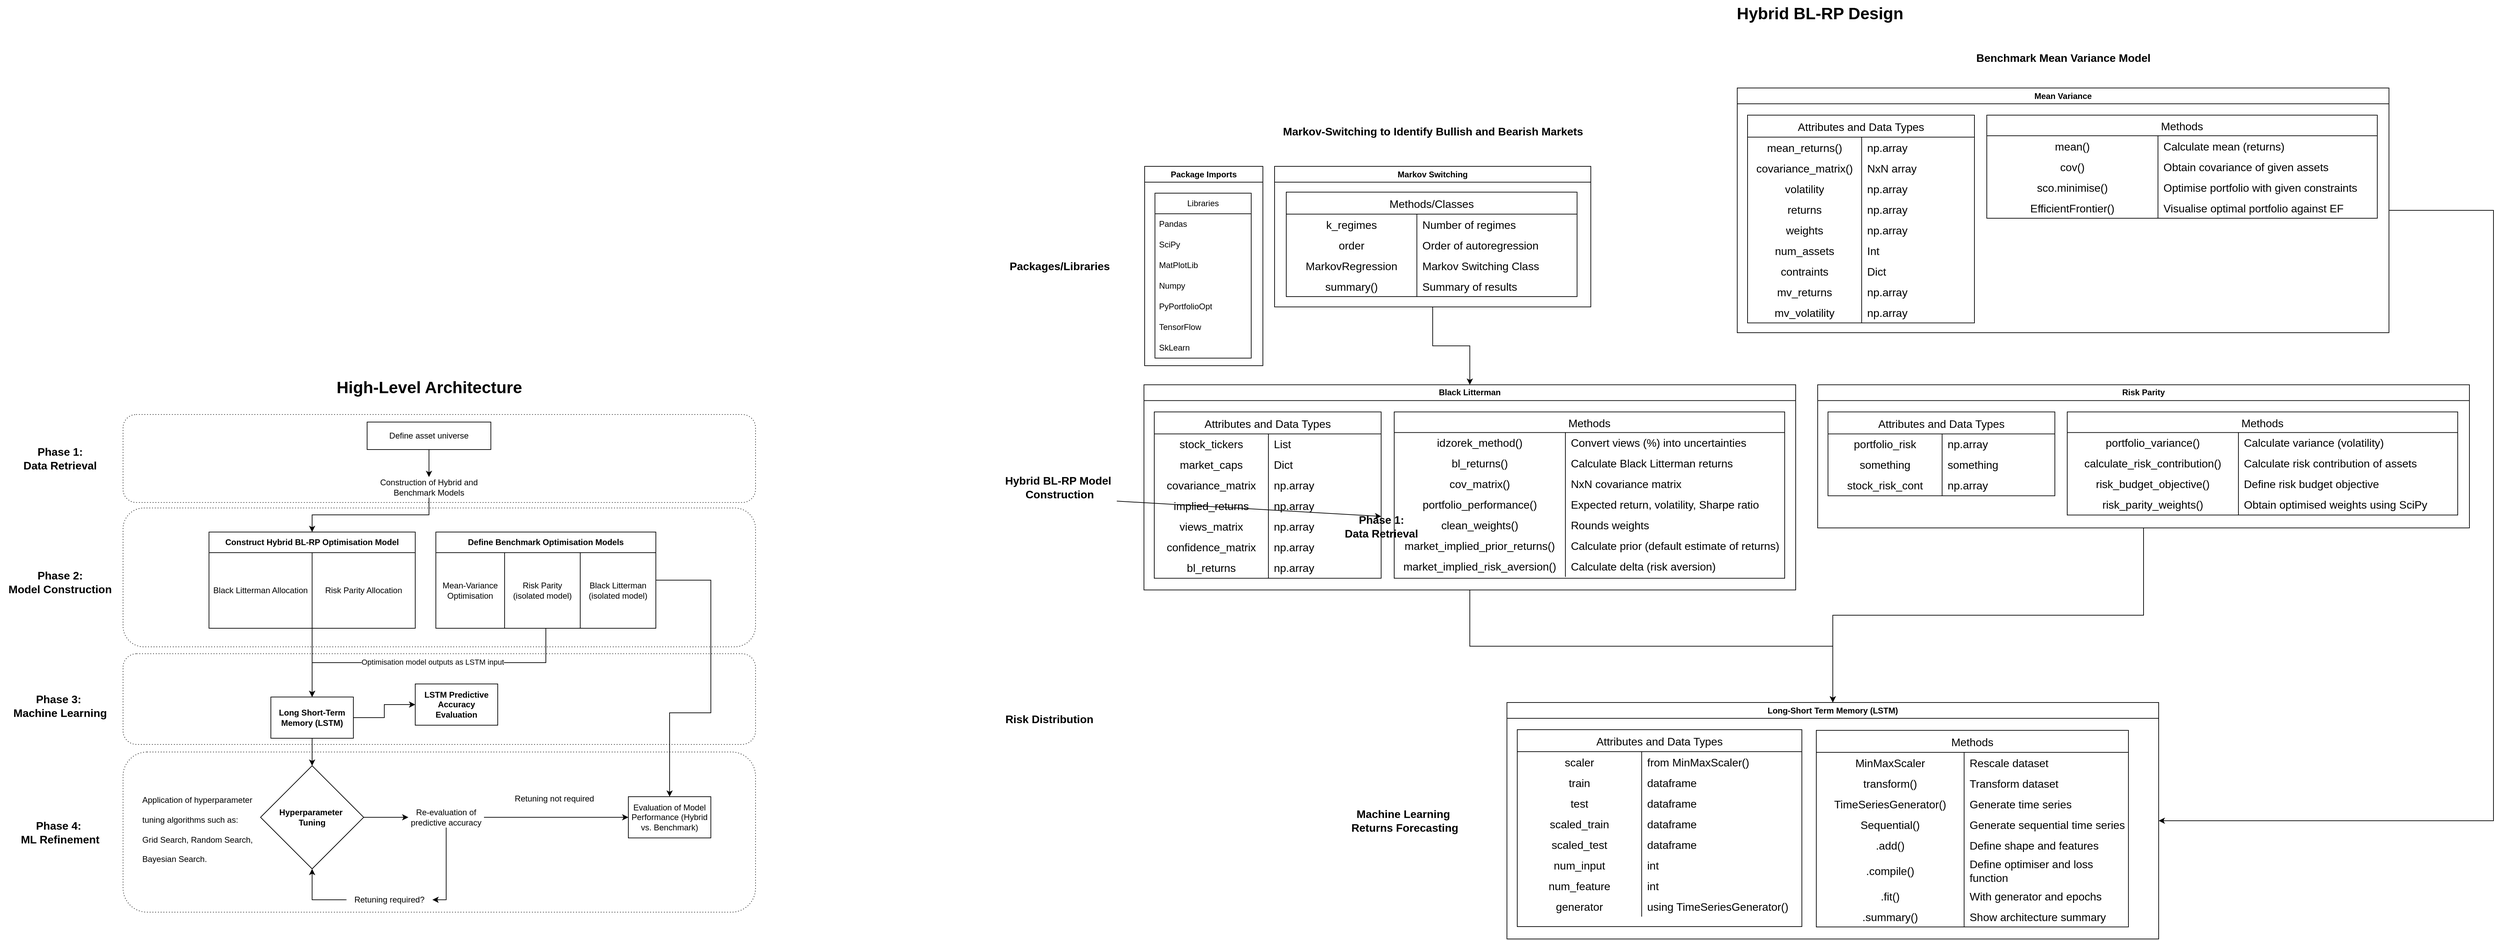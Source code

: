 <mxfile version="24.7.8">
  <diagram name="Page-1" id="GlXY_G_ORel_VDKTJhLn">
    <mxGraphModel dx="3467" dy="2163" grid="0" gridSize="10" guides="1" tooltips="1" connect="1" arrows="1" fold="1" page="0" pageScale="1" pageWidth="850" pageHeight="1100" math="0" shadow="0">
      <root>
        <mxCell id="0" />
        <mxCell id="1" parent="0" />
        <mxCell id="TARDtOtiL3f8g0dl2za9-66" value="" style="rounded=1;whiteSpace=wrap;html=1;fillColor=none;strokeColor=black;dashed=1;dashPattern=1 3;" vertex="1" parent="1">
          <mxGeometry x="55" y="295" width="920" height="202" as="geometry" />
        </mxCell>
        <mxCell id="TARDtOtiL3f8g0dl2za9-67" value="" style="rounded=1;whiteSpace=wrap;html=1;fillColor=none;strokeColor=black;dashed=1;dashPattern=1 3;" vertex="1" parent="1">
          <mxGeometry x="55" y="507" width="920" height="132" as="geometry" />
        </mxCell>
        <mxCell id="TARDtOtiL3f8g0dl2za9-68" value="" style="rounded=1;whiteSpace=wrap;html=1;fillColor=none;strokeColor=black;dashed=1;dashPattern=1 3;" vertex="1" parent="1">
          <mxGeometry x="55" y="159" width="920" height="128" as="geometry" />
        </mxCell>
        <mxCell id="TARDtOtiL3f8g0dl2za9-56" value="" style="rounded=1;whiteSpace=wrap;html=1;fillColor=none;strokeColor=black;dashed=1;dashPattern=1 3;" vertex="1" parent="1">
          <mxGeometry x="55" y="650" width="920" height="233" as="geometry" />
        </mxCell>
        <mxCell id="TARDtOtiL3f8g0dl2za9-51" style="edgeStyle=orthogonalEdgeStyle;rounded=0;orthogonalLoop=1;jettySize=auto;html=1;exitX=0.5;exitY=1;exitDx=0;exitDy=0;entryX=0.5;entryY=0;entryDx=0;entryDy=0;" edge="1" parent="1" source="TARDtOtiL3f8g0dl2za9-1" target="TARDtOtiL3f8g0dl2za9-50">
          <mxGeometry relative="1" as="geometry" />
        </mxCell>
        <mxCell id="TARDtOtiL3f8g0dl2za9-1" value="Define asset universe" style="rounded=0;whiteSpace=wrap;html=1;" vertex="1" parent="1">
          <mxGeometry x="410" y="170" width="180" height="40" as="geometry" />
        </mxCell>
        <mxCell id="TARDtOtiL3f8g0dl2za9-16" value="" style="edgeStyle=orthogonalEdgeStyle;rounded=0;orthogonalLoop=1;jettySize=auto;html=1;" edge="1" parent="1" source="TARDtOtiL3f8g0dl2za9-6" target="TARDtOtiL3f8g0dl2za9-15">
          <mxGeometry relative="1" as="geometry" />
        </mxCell>
        <mxCell id="TARDtOtiL3f8g0dl2za9-6" value="Construct Hybrid BL-RP Optimisation Model" style="swimlane;whiteSpace=wrap;html=1;startSize=30;" vertex="1" parent="1">
          <mxGeometry x="180" y="330" width="300" height="140" as="geometry" />
        </mxCell>
        <mxCell id="TARDtOtiL3f8g0dl2za9-7" value="Black Litterman Allocation" style="rounded=0;whiteSpace=wrap;html=1;" vertex="1" parent="TARDtOtiL3f8g0dl2za9-6">
          <mxGeometry y="30" width="150" height="110" as="geometry" />
        </mxCell>
        <mxCell id="TARDtOtiL3f8g0dl2za9-9" value="Risk Parity Allocation" style="rounded=0;whiteSpace=wrap;html=1;" vertex="1" parent="TARDtOtiL3f8g0dl2za9-6">
          <mxGeometry x="150" y="30" width="150" height="110" as="geometry" />
        </mxCell>
        <mxCell id="TARDtOtiL3f8g0dl2za9-18" value="" style="edgeStyle=orthogonalEdgeStyle;rounded=0;orthogonalLoop=1;jettySize=auto;html=1;" edge="1" parent="1" source="TARDtOtiL3f8g0dl2za9-15" target="TARDtOtiL3f8g0dl2za9-17">
          <mxGeometry relative="1" as="geometry" />
        </mxCell>
        <mxCell id="TARDtOtiL3f8g0dl2za9-24" value="" style="edgeStyle=orthogonalEdgeStyle;rounded=0;orthogonalLoop=1;jettySize=auto;html=1;" edge="1" parent="1" source="TARDtOtiL3f8g0dl2za9-15" target="TARDtOtiL3f8g0dl2za9-23">
          <mxGeometry relative="1" as="geometry" />
        </mxCell>
        <mxCell id="TARDtOtiL3f8g0dl2za9-15" value="Long Short-Term Memory (LSTM)" style="whiteSpace=wrap;html=1;fontStyle=1;startSize=30;" vertex="1" parent="1">
          <mxGeometry x="270" y="570" width="120" height="60" as="geometry" />
        </mxCell>
        <mxCell id="TARDtOtiL3f8g0dl2za9-17" value="LSTM Predictive Accuracy Evaluation" style="whiteSpace=wrap;html=1;fontStyle=1;startSize=30;" vertex="1" parent="1">
          <mxGeometry x="480" y="551" width="120" height="60" as="geometry" />
        </mxCell>
        <mxCell id="TARDtOtiL3f8g0dl2za9-31" value="" style="edgeStyle=orthogonalEdgeStyle;rounded=0;orthogonalLoop=1;jettySize=auto;html=1;" edge="1" parent="1" source="TARDtOtiL3f8g0dl2za9-23" target="TARDtOtiL3f8g0dl2za9-27">
          <mxGeometry relative="1" as="geometry" />
        </mxCell>
        <mxCell id="TARDtOtiL3f8g0dl2za9-23" value="Hyperparameter&amp;nbsp;&lt;div&gt;Tuning&lt;/div&gt;" style="rhombus;whiteSpace=wrap;html=1;fontStyle=1;startSize=30;" vertex="1" parent="1">
          <mxGeometry x="255" y="670" width="150" height="150" as="geometry" />
        </mxCell>
        <mxCell id="TARDtOtiL3f8g0dl2za9-26" value="&lt;h1 style=&quot;margin-top: 0px;&quot;&gt;&lt;span style=&quot;font-size: 12px; font-weight: 400; background-color: initial;&quot;&gt;Application of hyperparameter tuning algorithms such as: Grid Search, Random Search, Bayesian Search.&lt;/span&gt;&lt;br&gt;&lt;/h1&gt;" style="text;html=1;whiteSpace=wrap;overflow=hidden;rounded=0;" vertex="1" parent="1">
          <mxGeometry x="81" y="695" width="165" height="134" as="geometry" />
        </mxCell>
        <mxCell id="TARDtOtiL3f8g0dl2za9-35" style="edgeStyle=orthogonalEdgeStyle;rounded=0;orthogonalLoop=1;jettySize=auto;html=1;entryX=1;entryY=0.5;entryDx=0;entryDy=0;" edge="1" parent="1" source="TARDtOtiL3f8g0dl2za9-27" target="TARDtOtiL3f8g0dl2za9-33">
          <mxGeometry relative="1" as="geometry" />
        </mxCell>
        <mxCell id="TARDtOtiL3f8g0dl2za9-39" value="" style="edgeStyle=orthogonalEdgeStyle;rounded=0;orthogonalLoop=1;jettySize=auto;html=1;" edge="1" parent="1" source="TARDtOtiL3f8g0dl2za9-27" target="TARDtOtiL3f8g0dl2za9-38">
          <mxGeometry relative="1" as="geometry" />
        </mxCell>
        <mxCell id="TARDtOtiL3f8g0dl2za9-27" value="Re-evaluation of predictive accuracy" style="text;html=1;align=center;verticalAlign=middle;whiteSpace=wrap;rounded=0;" vertex="1" parent="1">
          <mxGeometry x="470" y="730" width="110" height="30" as="geometry" />
        </mxCell>
        <mxCell id="TARDtOtiL3f8g0dl2za9-37" style="edgeStyle=orthogonalEdgeStyle;rounded=0;orthogonalLoop=1;jettySize=auto;html=1;exitX=0;exitY=0.5;exitDx=0;exitDy=0;entryX=0.5;entryY=1;entryDx=0;entryDy=0;" edge="1" parent="1" source="TARDtOtiL3f8g0dl2za9-33" target="TARDtOtiL3f8g0dl2za9-23">
          <mxGeometry relative="1" as="geometry" />
        </mxCell>
        <mxCell id="TARDtOtiL3f8g0dl2za9-33" value="Retuning required?" style="text;html=1;align=center;verticalAlign=middle;whiteSpace=wrap;rounded=0;" vertex="1" parent="1">
          <mxGeometry x="380" y="830" width="125" height="70" as="geometry" />
        </mxCell>
        <mxCell id="TARDtOtiL3f8g0dl2za9-38" value="Evaluation of Model Performance (Hybrid vs. Benchmark)" style="whiteSpace=wrap;html=1;" vertex="1" parent="1">
          <mxGeometry x="790" y="715" width="120" height="60" as="geometry" />
        </mxCell>
        <mxCell id="TARDtOtiL3f8g0dl2za9-40" value="Retuning not required" style="text;html=1;align=center;verticalAlign=middle;whiteSpace=wrap;rounded=0;" vertex="1" parent="1">
          <mxGeometry x="620" y="682.5" width="125" height="70" as="geometry" />
        </mxCell>
        <mxCell id="TARDtOtiL3f8g0dl2za9-42" value="High-Level Architecture" style="text;strokeColor=none;fillColor=none;html=1;fontSize=24;fontStyle=1;verticalAlign=middle;align=center;" vertex="1" parent="1">
          <mxGeometry x="355" y="100" width="290" height="40" as="geometry" />
        </mxCell>
        <mxCell id="TARDtOtiL3f8g0dl2za9-54" style="edgeStyle=orthogonalEdgeStyle;rounded=0;orthogonalLoop=1;jettySize=auto;html=1;entryX=0.5;entryY=0;entryDx=0;entryDy=0;" edge="1" parent="1" source="TARDtOtiL3f8g0dl2za9-43" target="TARDtOtiL3f8g0dl2za9-38">
          <mxGeometry relative="1" as="geometry">
            <mxPoint x="850" y="650" as="targetPoint" />
            <Array as="points">
              <mxPoint x="910" y="400" />
              <mxPoint x="910" y="593" />
              <mxPoint x="850" y="593" />
            </Array>
          </mxGeometry>
        </mxCell>
        <mxCell id="TARDtOtiL3f8g0dl2za9-55" style="edgeStyle=orthogonalEdgeStyle;rounded=0;orthogonalLoop=1;jettySize=auto;html=1;exitX=0.5;exitY=1;exitDx=0;exitDy=0;entryX=0.5;entryY=0;entryDx=0;entryDy=0;" edge="1" parent="1" source="TARDtOtiL3f8g0dl2za9-43" target="TARDtOtiL3f8g0dl2za9-15">
          <mxGeometry relative="1" as="geometry" />
        </mxCell>
        <mxCell id="TARDtOtiL3f8g0dl2za9-65" value="Optimisation model outputs as LSTM input" style="edgeLabel;html=1;align=center;verticalAlign=middle;resizable=0;points=[];" vertex="1" connectable="0" parent="TARDtOtiL3f8g0dl2za9-55">
          <mxGeometry x="0.168" y="-2" relative="1" as="geometry">
            <mxPoint x="42" y="1" as="offset" />
          </mxGeometry>
        </mxCell>
        <mxCell id="TARDtOtiL3f8g0dl2za9-43" value="Define Benchmark Optimisation Models" style="swimlane;whiteSpace=wrap;html=1;startSize=30;" vertex="1" parent="1">
          <mxGeometry x="510" y="330" width="320" height="140" as="geometry" />
        </mxCell>
        <mxCell id="TARDtOtiL3f8g0dl2za9-44" value="Mean-Variance Optimisation" style="rounded=0;whiteSpace=wrap;html=1;" vertex="1" parent="TARDtOtiL3f8g0dl2za9-43">
          <mxGeometry y="30" width="100" height="110" as="geometry" />
        </mxCell>
        <mxCell id="TARDtOtiL3f8g0dl2za9-45" value="Risk Parity&lt;div&gt;(isolated model)&lt;/div&gt;" style="rounded=0;whiteSpace=wrap;html=1;" vertex="1" parent="TARDtOtiL3f8g0dl2za9-43">
          <mxGeometry x="100" y="30" width="110" height="110" as="geometry" />
        </mxCell>
        <mxCell id="TARDtOtiL3f8g0dl2za9-46" value="Black Litterman&lt;div&gt;(isolated model)&lt;/div&gt;" style="rounded=0;whiteSpace=wrap;html=1;" vertex="1" parent="TARDtOtiL3f8g0dl2za9-43">
          <mxGeometry x="210" y="30" width="110" height="110" as="geometry" />
        </mxCell>
        <mxCell id="TARDtOtiL3f8g0dl2za9-48" value="Hybrid BL-RP Design" style="text;strokeColor=none;fillColor=none;html=1;fontSize=24;fontStyle=1;verticalAlign=middle;align=center;" vertex="1" parent="1">
          <mxGeometry x="2378" y="-444" width="290" height="40" as="geometry" />
        </mxCell>
        <mxCell id="TARDtOtiL3f8g0dl2za9-52" style="edgeStyle=orthogonalEdgeStyle;rounded=0;orthogonalLoop=1;jettySize=auto;html=1;exitX=0.5;exitY=1;exitDx=0;exitDy=0;entryX=0.5;entryY=0;entryDx=0;entryDy=0;" edge="1" parent="1" source="TARDtOtiL3f8g0dl2za9-50" target="TARDtOtiL3f8g0dl2za9-6">
          <mxGeometry relative="1" as="geometry" />
        </mxCell>
        <mxCell id="TARDtOtiL3f8g0dl2za9-50" value="Construction of Hybrid and Benchmark Models" style="text;html=1;align=center;verticalAlign=middle;whiteSpace=wrap;rounded=0;rotation=0;" vertex="1" parent="1">
          <mxGeometry x="400" y="250" width="200" height="30" as="geometry" />
        </mxCell>
        <mxCell id="TARDtOtiL3f8g0dl2za9-69" value="Phase 3:&amp;nbsp;&lt;div&gt;Machine Learning&lt;/div&gt;" style="text;strokeColor=none;fillColor=none;html=1;fontSize=16;fontStyle=1;verticalAlign=middle;align=center;" vertex="1" parent="1">
          <mxGeometry x="-108" y="563" width="141" height="40" as="geometry" />
        </mxCell>
        <mxCell id="TARDtOtiL3f8g0dl2za9-70" value="Phase 2:&lt;div&gt;Model Construction&lt;/div&gt;" style="text;strokeColor=none;fillColor=none;html=1;fontSize=16;fontStyle=1;verticalAlign=middle;align=center;" vertex="1" parent="1">
          <mxGeometry x="-116" y="383" width="157" height="40" as="geometry" />
        </mxCell>
        <mxCell id="TARDtOtiL3f8g0dl2za9-71" value="Phase 1:&lt;div&gt;Data Retrieval&lt;/div&gt;" style="text;strokeColor=none;fillColor=none;html=1;fontSize=16;fontStyle=1;verticalAlign=middle;align=center;" vertex="1" parent="1">
          <mxGeometry x="-97.75" y="203" width="120.5" height="40" as="geometry" />
        </mxCell>
        <mxCell id="TARDtOtiL3f8g0dl2za9-72" value="Phase 4:&amp;nbsp;&lt;div&gt;ML Refinement&lt;/div&gt;" style="text;strokeColor=none;fillColor=none;html=1;fontSize=16;fontStyle=1;verticalAlign=middle;align=center;" vertex="1" parent="1">
          <mxGeometry x="-124" y="742.5" width="173" height="48" as="geometry" />
        </mxCell>
        <mxCell id="TARDtOtiL3f8g0dl2za9-416" style="edgeStyle=orthogonalEdgeStyle;rounded=0;orthogonalLoop=1;jettySize=auto;html=1;exitX=0.5;exitY=1;exitDx=0;exitDy=0;entryX=0.5;entryY=0;entryDx=0;entryDy=0;" edge="1" parent="1" source="TARDtOtiL3f8g0dl2za9-79" target="TARDtOtiL3f8g0dl2za9-295">
          <mxGeometry relative="1" as="geometry" />
        </mxCell>
        <mxCell id="TARDtOtiL3f8g0dl2za9-79" value="Black Litterman" style="swimlane;whiteSpace=wrap;html=1;" vertex="1" parent="1">
          <mxGeometry x="1540" y="115.75" width="948" height="298.5" as="geometry" />
        </mxCell>
        <mxCell id="TARDtOtiL3f8g0dl2za9-158" value="Attributes and Data Types" style="shape=table;startSize=32;container=1;collapsible=0;childLayout=tableLayout;fixedRows=1;rowLines=0;fontStyle=0;strokeColor=default;fontSize=16;" vertex="1" parent="TARDtOtiL3f8g0dl2za9-79">
          <mxGeometry x="15" y="39.5" width="330" height="242" as="geometry" />
        </mxCell>
        <mxCell id="TARDtOtiL3f8g0dl2za9-159" value="" style="shape=tableRow;horizontal=0;startSize=0;swimlaneHead=0;swimlaneBody=0;top=0;left=0;bottom=0;right=0;collapsible=0;dropTarget=0;fillColor=none;points=[[0,0.5],[1,0.5]];portConstraint=eastwest;strokeColor=inherit;fontSize=16;" vertex="1" parent="TARDtOtiL3f8g0dl2za9-158">
          <mxGeometry y="32" width="330" height="30" as="geometry" />
        </mxCell>
        <mxCell id="TARDtOtiL3f8g0dl2za9-160" value="stock_tickers" style="shape=partialRectangle;html=1;whiteSpace=wrap;connectable=0;fillColor=none;top=0;left=0;bottom=0;right=0;overflow=hidden;pointerEvents=1;strokeColor=inherit;fontSize=16;" vertex="1" parent="TARDtOtiL3f8g0dl2za9-159">
          <mxGeometry width="166" height="30" as="geometry">
            <mxRectangle width="166" height="30" as="alternateBounds" />
          </mxGeometry>
        </mxCell>
        <mxCell id="TARDtOtiL3f8g0dl2za9-161" value="List" style="shape=partialRectangle;html=1;whiteSpace=wrap;connectable=0;fillColor=none;top=0;left=0;bottom=0;right=0;align=left;spacingLeft=6;overflow=hidden;strokeColor=inherit;fontSize=16;" vertex="1" parent="TARDtOtiL3f8g0dl2za9-159">
          <mxGeometry x="166" width="164" height="30" as="geometry">
            <mxRectangle width="164" height="30" as="alternateBounds" />
          </mxGeometry>
        </mxCell>
        <mxCell id="TARDtOtiL3f8g0dl2za9-162" value="" style="shape=tableRow;horizontal=0;startSize=0;swimlaneHead=0;swimlaneBody=0;top=0;left=0;bottom=0;right=0;collapsible=0;dropTarget=0;fillColor=none;points=[[0,0.5],[1,0.5]];portConstraint=eastwest;strokeColor=inherit;fontSize=16;" vertex="1" parent="TARDtOtiL3f8g0dl2za9-158">
          <mxGeometry y="62" width="330" height="30" as="geometry" />
        </mxCell>
        <mxCell id="TARDtOtiL3f8g0dl2za9-163" value="market_caps" style="shape=partialRectangle;html=1;whiteSpace=wrap;connectable=0;fillColor=none;top=0;left=0;bottom=0;right=0;overflow=hidden;strokeColor=inherit;fontSize=16;" vertex="1" parent="TARDtOtiL3f8g0dl2za9-162">
          <mxGeometry width="166" height="30" as="geometry">
            <mxRectangle width="166" height="30" as="alternateBounds" />
          </mxGeometry>
        </mxCell>
        <mxCell id="TARDtOtiL3f8g0dl2za9-164" value="Dict" style="shape=partialRectangle;html=1;whiteSpace=wrap;connectable=0;fillColor=none;top=0;left=0;bottom=0;right=0;align=left;spacingLeft=6;overflow=hidden;strokeColor=inherit;fontSize=16;" vertex="1" parent="TARDtOtiL3f8g0dl2za9-162">
          <mxGeometry x="166" width="164" height="30" as="geometry">
            <mxRectangle width="164" height="30" as="alternateBounds" />
          </mxGeometry>
        </mxCell>
        <mxCell id="TARDtOtiL3f8g0dl2za9-165" value="" style="shape=tableRow;horizontal=0;startSize=0;swimlaneHead=0;swimlaneBody=0;top=0;left=0;bottom=0;right=0;collapsible=0;dropTarget=0;fillColor=none;points=[[0,0.5],[1,0.5]];portConstraint=eastwest;strokeColor=inherit;fontSize=16;" vertex="1" parent="TARDtOtiL3f8g0dl2za9-158">
          <mxGeometry y="92" width="330" height="30" as="geometry" />
        </mxCell>
        <mxCell id="TARDtOtiL3f8g0dl2za9-166" value="covariance_matrix" style="shape=partialRectangle;html=1;whiteSpace=wrap;connectable=0;fillColor=none;top=0;left=0;bottom=0;right=0;overflow=hidden;strokeColor=inherit;fontSize=16;" vertex="1" parent="TARDtOtiL3f8g0dl2za9-165">
          <mxGeometry width="166" height="30" as="geometry">
            <mxRectangle width="166" height="30" as="alternateBounds" />
          </mxGeometry>
        </mxCell>
        <mxCell id="TARDtOtiL3f8g0dl2za9-167" value="np.array" style="shape=partialRectangle;html=1;whiteSpace=wrap;connectable=0;fillColor=none;top=0;left=0;bottom=0;right=0;align=left;spacingLeft=6;overflow=hidden;strokeColor=inherit;fontSize=16;" vertex="1" parent="TARDtOtiL3f8g0dl2za9-165">
          <mxGeometry x="166" width="164" height="30" as="geometry">
            <mxRectangle width="164" height="30" as="alternateBounds" />
          </mxGeometry>
        </mxCell>
        <mxCell id="TARDtOtiL3f8g0dl2za9-168" value="" style="shape=tableRow;horizontal=0;startSize=0;swimlaneHead=0;swimlaneBody=0;top=0;left=0;bottom=0;right=0;collapsible=0;dropTarget=0;fillColor=none;points=[[0,0.5],[1,0.5]];portConstraint=eastwest;strokeColor=inherit;fontSize=16;" vertex="1" parent="TARDtOtiL3f8g0dl2za9-158">
          <mxGeometry y="122" width="330" height="30" as="geometry" />
        </mxCell>
        <mxCell id="TARDtOtiL3f8g0dl2za9-169" value="implied_returns" style="shape=partialRectangle;html=1;whiteSpace=wrap;connectable=0;fillColor=none;top=0;left=0;bottom=0;right=0;overflow=hidden;strokeColor=inherit;fontSize=16;" vertex="1" parent="TARDtOtiL3f8g0dl2za9-168">
          <mxGeometry width="166" height="30" as="geometry">
            <mxRectangle width="166" height="30" as="alternateBounds" />
          </mxGeometry>
        </mxCell>
        <mxCell id="TARDtOtiL3f8g0dl2za9-170" value="np.array" style="shape=partialRectangle;html=1;whiteSpace=wrap;connectable=0;fillColor=none;top=0;left=0;bottom=0;right=0;align=left;spacingLeft=6;overflow=hidden;strokeColor=inherit;fontSize=16;" vertex="1" parent="TARDtOtiL3f8g0dl2za9-168">
          <mxGeometry x="166" width="164" height="30" as="geometry">
            <mxRectangle width="164" height="30" as="alternateBounds" />
          </mxGeometry>
        </mxCell>
        <mxCell id="TARDtOtiL3f8g0dl2za9-171" value="" style="shape=tableRow;horizontal=0;startSize=0;swimlaneHead=0;swimlaneBody=0;top=0;left=0;bottom=0;right=0;collapsible=0;dropTarget=0;fillColor=none;points=[[0,0.5],[1,0.5]];portConstraint=eastwest;strokeColor=inherit;fontSize=16;" vertex="1" parent="TARDtOtiL3f8g0dl2za9-158">
          <mxGeometry y="152" width="330" height="30" as="geometry" />
        </mxCell>
        <mxCell id="TARDtOtiL3f8g0dl2za9-172" value="views_matrix" style="shape=partialRectangle;html=1;whiteSpace=wrap;connectable=0;fillColor=none;top=0;left=0;bottom=0;right=0;overflow=hidden;strokeColor=inherit;fontSize=16;" vertex="1" parent="TARDtOtiL3f8g0dl2za9-171">
          <mxGeometry width="166" height="30" as="geometry">
            <mxRectangle width="166" height="30" as="alternateBounds" />
          </mxGeometry>
        </mxCell>
        <mxCell id="TARDtOtiL3f8g0dl2za9-173" value="np.array" style="shape=partialRectangle;html=1;whiteSpace=wrap;connectable=0;fillColor=none;top=0;left=0;bottom=0;right=0;align=left;spacingLeft=6;overflow=hidden;strokeColor=inherit;fontSize=16;" vertex="1" parent="TARDtOtiL3f8g0dl2za9-171">
          <mxGeometry x="166" width="164" height="30" as="geometry">
            <mxRectangle width="164" height="30" as="alternateBounds" />
          </mxGeometry>
        </mxCell>
        <mxCell id="TARDtOtiL3f8g0dl2za9-255" value="Phase 1:&lt;div&gt;Data Retrieval&lt;/div&gt;" style="text;strokeColor=none;fillColor=none;html=1;fontSize=16;fontStyle=1;verticalAlign=middle;align=center;" vertex="1" parent="TARDtOtiL3f8g0dl2za9-171">
          <mxGeometry x="330" width="NaN" height="30" as="geometry">
            <mxRectangle width="NaN" height="30" as="alternateBounds" />
          </mxGeometry>
        </mxCell>
        <mxCell id="TARDtOtiL3f8g0dl2za9-174" value="" style="shape=tableRow;horizontal=0;startSize=0;swimlaneHead=0;swimlaneBody=0;top=0;left=0;bottom=0;right=0;collapsible=0;dropTarget=0;fillColor=none;points=[[0,0.5],[1,0.5]];portConstraint=eastwest;strokeColor=inherit;fontSize=16;" vertex="1" parent="TARDtOtiL3f8g0dl2za9-158">
          <mxGeometry y="182" width="330" height="30" as="geometry" />
        </mxCell>
        <mxCell id="TARDtOtiL3f8g0dl2za9-175" value="confidence_matrix" style="shape=partialRectangle;html=1;whiteSpace=wrap;connectable=0;fillColor=none;top=0;left=0;bottom=0;right=0;overflow=hidden;strokeColor=inherit;fontSize=16;" vertex="1" parent="TARDtOtiL3f8g0dl2za9-174">
          <mxGeometry width="166" height="30" as="geometry">
            <mxRectangle width="166" height="30" as="alternateBounds" />
          </mxGeometry>
        </mxCell>
        <mxCell id="TARDtOtiL3f8g0dl2za9-176" value="np.array" style="shape=partialRectangle;html=1;whiteSpace=wrap;connectable=0;fillColor=none;top=0;left=0;bottom=0;right=0;align=left;spacingLeft=6;overflow=hidden;strokeColor=inherit;fontSize=16;" vertex="1" parent="TARDtOtiL3f8g0dl2za9-174">
          <mxGeometry x="166" width="164" height="30" as="geometry">
            <mxRectangle width="164" height="30" as="alternateBounds" />
          </mxGeometry>
        </mxCell>
        <mxCell id="TARDtOtiL3f8g0dl2za9-177" value="" style="shape=tableRow;horizontal=0;startSize=0;swimlaneHead=0;swimlaneBody=0;top=0;left=0;bottom=0;right=0;collapsible=0;dropTarget=0;fillColor=none;points=[[0,0.5],[1,0.5]];portConstraint=eastwest;strokeColor=inherit;fontSize=16;" vertex="1" parent="TARDtOtiL3f8g0dl2za9-158">
          <mxGeometry y="212" width="330" height="30" as="geometry" />
        </mxCell>
        <mxCell id="TARDtOtiL3f8g0dl2za9-178" value="bl_returns" style="shape=partialRectangle;html=1;whiteSpace=wrap;connectable=0;fillColor=none;top=0;left=0;bottom=0;right=0;overflow=hidden;strokeColor=inherit;fontSize=16;" vertex="1" parent="TARDtOtiL3f8g0dl2za9-177">
          <mxGeometry width="166" height="30" as="geometry">
            <mxRectangle width="166" height="30" as="alternateBounds" />
          </mxGeometry>
        </mxCell>
        <mxCell id="TARDtOtiL3f8g0dl2za9-179" value="np.array" style="shape=partialRectangle;html=1;whiteSpace=wrap;connectable=0;fillColor=none;top=0;left=0;bottom=0;right=0;align=left;spacingLeft=6;overflow=hidden;strokeColor=inherit;fontSize=16;" vertex="1" parent="TARDtOtiL3f8g0dl2za9-177">
          <mxGeometry x="166" width="164" height="30" as="geometry">
            <mxRectangle width="164" height="30" as="alternateBounds" />
          </mxGeometry>
        </mxCell>
        <mxCell id="TARDtOtiL3f8g0dl2za9-148" value="Methods" style="shape=table;startSize=30;container=1;collapsible=0;childLayout=tableLayout;fixedRows=1;rowLines=0;fontStyle=0;strokeColor=default;fontSize=16;" vertex="1" parent="TARDtOtiL3f8g0dl2za9-79">
          <mxGeometry x="364" y="39.5" width="568" height="242" as="geometry" />
        </mxCell>
        <mxCell id="TARDtOtiL3f8g0dl2za9-149" value="" style="shape=tableRow;horizontal=0;startSize=0;swimlaneHead=0;swimlaneBody=0;top=0;left=0;bottom=0;right=0;collapsible=0;dropTarget=0;fillColor=none;points=[[0,0.5],[1,0.5]];portConstraint=eastwest;strokeColor=inherit;fontSize=16;" vertex="1" parent="TARDtOtiL3f8g0dl2za9-148">
          <mxGeometry y="30" width="568" height="30" as="geometry" />
        </mxCell>
        <mxCell id="TARDtOtiL3f8g0dl2za9-150" value="idzorek_method()" style="shape=partialRectangle;html=1;whiteSpace=wrap;connectable=0;fillColor=none;top=0;left=0;bottom=0;right=0;overflow=hidden;pointerEvents=1;strokeColor=inherit;fontSize=16;" vertex="1" parent="TARDtOtiL3f8g0dl2za9-149">
          <mxGeometry width="249" height="30" as="geometry">
            <mxRectangle width="249" height="30" as="alternateBounds" />
          </mxGeometry>
        </mxCell>
        <mxCell id="TARDtOtiL3f8g0dl2za9-151" value="Convert views (%) into uncertainties" style="shape=partialRectangle;html=1;whiteSpace=wrap;connectable=0;fillColor=none;top=0;left=0;bottom=0;right=0;align=left;spacingLeft=6;overflow=hidden;strokeColor=inherit;fontSize=16;" vertex="1" parent="TARDtOtiL3f8g0dl2za9-149">
          <mxGeometry x="249" width="319" height="30" as="geometry">
            <mxRectangle width="319" height="30" as="alternateBounds" />
          </mxGeometry>
        </mxCell>
        <mxCell id="TARDtOtiL3f8g0dl2za9-152" value="" style="shape=tableRow;horizontal=0;startSize=0;swimlaneHead=0;swimlaneBody=0;top=0;left=0;bottom=0;right=0;collapsible=0;dropTarget=0;fillColor=none;points=[[0,0.5],[1,0.5]];portConstraint=eastwest;strokeColor=inherit;fontSize=16;" vertex="1" parent="TARDtOtiL3f8g0dl2za9-148">
          <mxGeometry y="60" width="568" height="30" as="geometry" />
        </mxCell>
        <mxCell id="TARDtOtiL3f8g0dl2za9-153" value="bl_returns()" style="shape=partialRectangle;html=1;whiteSpace=wrap;connectable=0;fillColor=none;top=0;left=0;bottom=0;right=0;overflow=hidden;strokeColor=inherit;fontSize=16;" vertex="1" parent="TARDtOtiL3f8g0dl2za9-152">
          <mxGeometry width="249" height="30" as="geometry">
            <mxRectangle width="249" height="30" as="alternateBounds" />
          </mxGeometry>
        </mxCell>
        <mxCell id="TARDtOtiL3f8g0dl2za9-154" value="Calculate Black Litterman returns" style="shape=partialRectangle;html=1;whiteSpace=wrap;connectable=0;fillColor=none;top=0;left=0;bottom=0;right=0;align=left;spacingLeft=6;overflow=hidden;strokeColor=inherit;fontSize=16;" vertex="1" parent="TARDtOtiL3f8g0dl2za9-152">
          <mxGeometry x="249" width="319" height="30" as="geometry">
            <mxRectangle width="319" height="30" as="alternateBounds" />
          </mxGeometry>
        </mxCell>
        <mxCell id="TARDtOtiL3f8g0dl2za9-155" value="" style="shape=tableRow;horizontal=0;startSize=0;swimlaneHead=0;swimlaneBody=0;top=0;left=0;bottom=0;right=0;collapsible=0;dropTarget=0;fillColor=none;points=[[0,0.5],[1,0.5]];portConstraint=eastwest;strokeColor=inherit;fontSize=16;" vertex="1" parent="TARDtOtiL3f8g0dl2za9-148">
          <mxGeometry y="90" width="568" height="30" as="geometry" />
        </mxCell>
        <mxCell id="TARDtOtiL3f8g0dl2za9-156" value="cov_matrix()" style="shape=partialRectangle;html=1;whiteSpace=wrap;connectable=0;fillColor=none;top=0;left=0;bottom=0;right=0;overflow=hidden;strokeColor=inherit;fontSize=16;" vertex="1" parent="TARDtOtiL3f8g0dl2za9-155">
          <mxGeometry width="249" height="30" as="geometry">
            <mxRectangle width="249" height="30" as="alternateBounds" />
          </mxGeometry>
        </mxCell>
        <mxCell id="TARDtOtiL3f8g0dl2za9-157" value="NxN covariance matrix" style="shape=partialRectangle;html=1;whiteSpace=wrap;connectable=0;fillColor=none;top=0;left=0;bottom=0;right=0;align=left;spacingLeft=6;overflow=hidden;strokeColor=inherit;fontSize=16;" vertex="1" parent="TARDtOtiL3f8g0dl2za9-155">
          <mxGeometry x="249" width="319" height="30" as="geometry">
            <mxRectangle width="319" height="30" as="alternateBounds" />
          </mxGeometry>
        </mxCell>
        <mxCell id="TARDtOtiL3f8g0dl2za9-180" value="" style="shape=tableRow;horizontal=0;startSize=0;swimlaneHead=0;swimlaneBody=0;top=0;left=0;bottom=0;right=0;collapsible=0;dropTarget=0;fillColor=none;points=[[0,0.5],[1,0.5]];portConstraint=eastwest;strokeColor=inherit;fontSize=16;" vertex="1" parent="TARDtOtiL3f8g0dl2za9-148">
          <mxGeometry y="120" width="568" height="30" as="geometry" />
        </mxCell>
        <mxCell id="TARDtOtiL3f8g0dl2za9-181" value="portfolio_performance()" style="shape=partialRectangle;html=1;whiteSpace=wrap;connectable=0;fillColor=none;top=0;left=0;bottom=0;right=0;overflow=hidden;strokeColor=inherit;fontSize=16;" vertex="1" parent="TARDtOtiL3f8g0dl2za9-180">
          <mxGeometry width="249" height="30" as="geometry">
            <mxRectangle width="249" height="30" as="alternateBounds" />
          </mxGeometry>
        </mxCell>
        <mxCell id="TARDtOtiL3f8g0dl2za9-182" value="Expected return, volatility, Sharpe ratio" style="shape=partialRectangle;html=1;whiteSpace=wrap;connectable=0;fillColor=none;top=0;left=0;bottom=0;right=0;align=left;spacingLeft=6;overflow=hidden;strokeColor=inherit;fontSize=16;" vertex="1" parent="TARDtOtiL3f8g0dl2za9-180">
          <mxGeometry x="249" width="319" height="30" as="geometry">
            <mxRectangle width="319" height="30" as="alternateBounds" />
          </mxGeometry>
        </mxCell>
        <mxCell id="TARDtOtiL3f8g0dl2za9-183" value="" style="shape=tableRow;horizontal=0;startSize=0;swimlaneHead=0;swimlaneBody=0;top=0;left=0;bottom=0;right=0;collapsible=0;dropTarget=0;fillColor=none;points=[[0,0.5],[1,0.5]];portConstraint=eastwest;strokeColor=inherit;fontSize=16;" vertex="1" parent="TARDtOtiL3f8g0dl2za9-148">
          <mxGeometry y="150" width="568" height="30" as="geometry" />
        </mxCell>
        <mxCell id="TARDtOtiL3f8g0dl2za9-184" value="clean_weights()" style="shape=partialRectangle;html=1;whiteSpace=wrap;connectable=0;fillColor=none;top=0;left=0;bottom=0;right=0;overflow=hidden;strokeColor=inherit;fontSize=16;" vertex="1" parent="TARDtOtiL3f8g0dl2za9-183">
          <mxGeometry width="249" height="30" as="geometry">
            <mxRectangle width="249" height="30" as="alternateBounds" />
          </mxGeometry>
        </mxCell>
        <mxCell id="TARDtOtiL3f8g0dl2za9-185" value="Rounds weights" style="shape=partialRectangle;html=1;whiteSpace=wrap;connectable=0;fillColor=none;top=0;left=0;bottom=0;right=0;align=left;spacingLeft=6;overflow=hidden;strokeColor=inherit;fontSize=16;" vertex="1" parent="TARDtOtiL3f8g0dl2za9-183">
          <mxGeometry x="249" width="319" height="30" as="geometry">
            <mxRectangle width="319" height="30" as="alternateBounds" />
          </mxGeometry>
        </mxCell>
        <mxCell id="TARDtOtiL3f8g0dl2za9-205" value="" style="shape=tableRow;horizontal=0;startSize=0;swimlaneHead=0;swimlaneBody=0;top=0;left=0;bottom=0;right=0;collapsible=0;dropTarget=0;fillColor=none;points=[[0,0.5],[1,0.5]];portConstraint=eastwest;strokeColor=inherit;fontSize=16;" vertex="1" parent="TARDtOtiL3f8g0dl2za9-148">
          <mxGeometry y="180" width="568" height="30" as="geometry" />
        </mxCell>
        <mxCell id="TARDtOtiL3f8g0dl2za9-206" value="market_implied_prior_returns()" style="shape=partialRectangle;html=1;whiteSpace=wrap;connectable=0;fillColor=none;top=0;left=0;bottom=0;right=0;overflow=hidden;strokeColor=inherit;fontSize=16;" vertex="1" parent="TARDtOtiL3f8g0dl2za9-205">
          <mxGeometry width="249" height="30" as="geometry">
            <mxRectangle width="249" height="30" as="alternateBounds" />
          </mxGeometry>
        </mxCell>
        <mxCell id="TARDtOtiL3f8g0dl2za9-207" value="Calculate prior (default estimate of returns)" style="shape=partialRectangle;html=1;whiteSpace=wrap;connectable=0;fillColor=none;top=0;left=0;bottom=0;right=0;align=left;spacingLeft=6;overflow=hidden;strokeColor=inherit;fontSize=16;" vertex="1" parent="TARDtOtiL3f8g0dl2za9-205">
          <mxGeometry x="249" width="319" height="30" as="geometry">
            <mxRectangle width="319" height="30" as="alternateBounds" />
          </mxGeometry>
        </mxCell>
        <mxCell id="TARDtOtiL3f8g0dl2za9-202" value="" style="shape=tableRow;horizontal=0;startSize=0;swimlaneHead=0;swimlaneBody=0;top=0;left=0;bottom=0;right=0;collapsible=0;dropTarget=0;fillColor=none;points=[[0,0.5],[1,0.5]];portConstraint=eastwest;strokeColor=inherit;fontSize=16;" vertex="1" parent="TARDtOtiL3f8g0dl2za9-148">
          <mxGeometry y="210" width="568" height="30" as="geometry" />
        </mxCell>
        <mxCell id="TARDtOtiL3f8g0dl2za9-203" value="market_implied_risk_aversion()" style="shape=partialRectangle;html=1;whiteSpace=wrap;connectable=0;fillColor=none;top=0;left=0;bottom=0;right=0;overflow=hidden;strokeColor=inherit;fontSize=16;" vertex="1" parent="TARDtOtiL3f8g0dl2za9-202">
          <mxGeometry width="249" height="30" as="geometry">
            <mxRectangle width="249" height="30" as="alternateBounds" />
          </mxGeometry>
        </mxCell>
        <mxCell id="TARDtOtiL3f8g0dl2za9-204" value="Calculate delta (risk aversion)" style="shape=partialRectangle;html=1;whiteSpace=wrap;connectable=0;fillColor=none;top=0;left=0;bottom=0;right=0;align=left;spacingLeft=6;overflow=hidden;strokeColor=inherit;fontSize=16;" vertex="1" parent="TARDtOtiL3f8g0dl2za9-202">
          <mxGeometry x="249" width="319" height="30" as="geometry">
            <mxRectangle width="319" height="30" as="alternateBounds" />
          </mxGeometry>
        </mxCell>
        <mxCell id="TARDtOtiL3f8g0dl2za9-417" style="edgeStyle=orthogonalEdgeStyle;rounded=0;orthogonalLoop=1;jettySize=auto;html=1;entryX=0.5;entryY=0;entryDx=0;entryDy=0;" edge="1" parent="1" source="TARDtOtiL3f8g0dl2za9-208" target="TARDtOtiL3f8g0dl2za9-295">
          <mxGeometry relative="1" as="geometry" />
        </mxCell>
        <mxCell id="TARDtOtiL3f8g0dl2za9-208" value="Risk Parity" style="swimlane;whiteSpace=wrap;html=1;" vertex="1" parent="1">
          <mxGeometry x="2520" y="115.75" width="948" height="208.25" as="geometry" />
        </mxCell>
        <mxCell id="TARDtOtiL3f8g0dl2za9-209" value="Attributes and Data Types" style="shape=table;startSize=32;container=1;collapsible=0;childLayout=tableLayout;fixedRows=1;rowLines=0;fontStyle=0;strokeColor=default;fontSize=16;" vertex="1" parent="TARDtOtiL3f8g0dl2za9-208">
          <mxGeometry x="15" y="39.5" width="330" height="122" as="geometry" />
        </mxCell>
        <mxCell id="TARDtOtiL3f8g0dl2za9-322" value="" style="shape=tableRow;horizontal=0;startSize=0;swimlaneHead=0;swimlaneBody=0;top=0;left=0;bottom=0;right=0;collapsible=0;dropTarget=0;fillColor=none;points=[[0,0.5],[1,0.5]];portConstraint=eastwest;strokeColor=inherit;fontSize=16;" vertex="1" parent="TARDtOtiL3f8g0dl2za9-209">
          <mxGeometry y="32" width="330" height="30" as="geometry" />
        </mxCell>
        <mxCell id="TARDtOtiL3f8g0dl2za9-323" value="portfolio_risk" style="shape=partialRectangle;html=1;whiteSpace=wrap;connectable=0;fillColor=none;top=0;left=0;bottom=0;right=0;overflow=hidden;pointerEvents=1;strokeColor=inherit;fontSize=16;" vertex="1" parent="TARDtOtiL3f8g0dl2za9-322">
          <mxGeometry width="166" height="30" as="geometry">
            <mxRectangle width="166" height="30" as="alternateBounds" />
          </mxGeometry>
        </mxCell>
        <mxCell id="TARDtOtiL3f8g0dl2za9-324" value="np.array" style="shape=partialRectangle;html=1;whiteSpace=wrap;connectable=0;fillColor=none;top=0;left=0;bottom=0;right=0;align=left;spacingLeft=6;overflow=hidden;strokeColor=inherit;fontSize=16;" vertex="1" parent="TARDtOtiL3f8g0dl2za9-322">
          <mxGeometry x="166" width="164" height="30" as="geometry">
            <mxRectangle width="164" height="30" as="alternateBounds" />
          </mxGeometry>
        </mxCell>
        <mxCell id="TARDtOtiL3f8g0dl2za9-210" value="" style="shape=tableRow;horizontal=0;startSize=0;swimlaneHead=0;swimlaneBody=0;top=0;left=0;bottom=0;right=0;collapsible=0;dropTarget=0;fillColor=none;points=[[0,0.5],[1,0.5]];portConstraint=eastwest;strokeColor=inherit;fontSize=16;" vertex="1" parent="TARDtOtiL3f8g0dl2za9-209">
          <mxGeometry y="62" width="330" height="30" as="geometry" />
        </mxCell>
        <mxCell id="TARDtOtiL3f8g0dl2za9-211" value="something" style="shape=partialRectangle;html=1;whiteSpace=wrap;connectable=0;fillColor=none;top=0;left=0;bottom=0;right=0;overflow=hidden;pointerEvents=1;strokeColor=inherit;fontSize=16;" vertex="1" parent="TARDtOtiL3f8g0dl2za9-210">
          <mxGeometry width="166" height="30" as="geometry">
            <mxRectangle width="166" height="30" as="alternateBounds" />
          </mxGeometry>
        </mxCell>
        <mxCell id="TARDtOtiL3f8g0dl2za9-212" value="something" style="shape=partialRectangle;html=1;whiteSpace=wrap;connectable=0;fillColor=none;top=0;left=0;bottom=0;right=0;align=left;spacingLeft=6;overflow=hidden;strokeColor=inherit;fontSize=16;" vertex="1" parent="TARDtOtiL3f8g0dl2za9-210">
          <mxGeometry x="166" width="164" height="30" as="geometry">
            <mxRectangle width="164" height="30" as="alternateBounds" />
          </mxGeometry>
        </mxCell>
        <mxCell id="TARDtOtiL3f8g0dl2za9-328" value="" style="shape=tableRow;horizontal=0;startSize=0;swimlaneHead=0;swimlaneBody=0;top=0;left=0;bottom=0;right=0;collapsible=0;dropTarget=0;fillColor=none;points=[[0,0.5],[1,0.5]];portConstraint=eastwest;strokeColor=inherit;fontSize=16;" vertex="1" parent="TARDtOtiL3f8g0dl2za9-209">
          <mxGeometry y="92" width="330" height="30" as="geometry" />
        </mxCell>
        <mxCell id="TARDtOtiL3f8g0dl2za9-329" value="stock_risk_cont" style="shape=partialRectangle;html=1;whiteSpace=wrap;connectable=0;fillColor=none;top=0;left=0;bottom=0;right=0;overflow=hidden;pointerEvents=1;strokeColor=inherit;fontSize=16;" vertex="1" parent="TARDtOtiL3f8g0dl2za9-328">
          <mxGeometry width="166" height="30" as="geometry">
            <mxRectangle width="166" height="30" as="alternateBounds" />
          </mxGeometry>
        </mxCell>
        <mxCell id="TARDtOtiL3f8g0dl2za9-330" value="np.array" style="shape=partialRectangle;html=1;whiteSpace=wrap;connectable=0;fillColor=none;top=0;left=0;bottom=0;right=0;align=left;spacingLeft=6;overflow=hidden;strokeColor=inherit;fontSize=16;" vertex="1" parent="TARDtOtiL3f8g0dl2za9-328">
          <mxGeometry x="166" width="164" height="30" as="geometry">
            <mxRectangle width="164" height="30" as="alternateBounds" />
          </mxGeometry>
        </mxCell>
        <mxCell id="TARDtOtiL3f8g0dl2za9-300" value="Methods" style="shape=table;startSize=30;container=1;collapsible=0;childLayout=tableLayout;fixedRows=1;rowLines=0;fontStyle=0;strokeColor=default;fontSize=16;" vertex="1" parent="TARDtOtiL3f8g0dl2za9-208">
          <mxGeometry x="363" y="39.5" width="568" height="150" as="geometry" />
        </mxCell>
        <mxCell id="TARDtOtiL3f8g0dl2za9-301" value="" style="shape=tableRow;horizontal=0;startSize=0;swimlaneHead=0;swimlaneBody=0;top=0;left=0;bottom=0;right=0;collapsible=0;dropTarget=0;fillColor=none;points=[[0,0.5],[1,0.5]];portConstraint=eastwest;strokeColor=inherit;fontSize=16;" vertex="1" parent="TARDtOtiL3f8g0dl2za9-300">
          <mxGeometry y="30" width="568" height="30" as="geometry" />
        </mxCell>
        <mxCell id="TARDtOtiL3f8g0dl2za9-302" value="portfolio_variance()" style="shape=partialRectangle;html=1;whiteSpace=wrap;connectable=0;fillColor=none;top=0;left=0;bottom=0;right=0;overflow=hidden;pointerEvents=1;strokeColor=inherit;fontSize=16;" vertex="1" parent="TARDtOtiL3f8g0dl2za9-301">
          <mxGeometry width="249" height="30" as="geometry">
            <mxRectangle width="249" height="30" as="alternateBounds" />
          </mxGeometry>
        </mxCell>
        <mxCell id="TARDtOtiL3f8g0dl2za9-303" value="Calculate variance (volatility)" style="shape=partialRectangle;html=1;whiteSpace=wrap;connectable=0;fillColor=none;top=0;left=0;bottom=0;right=0;align=left;spacingLeft=6;overflow=hidden;strokeColor=inherit;fontSize=16;" vertex="1" parent="TARDtOtiL3f8g0dl2za9-301">
          <mxGeometry x="249" width="319" height="30" as="geometry">
            <mxRectangle width="319" height="30" as="alternateBounds" />
          </mxGeometry>
        </mxCell>
        <mxCell id="TARDtOtiL3f8g0dl2za9-304" value="" style="shape=tableRow;horizontal=0;startSize=0;swimlaneHead=0;swimlaneBody=0;top=0;left=0;bottom=0;right=0;collapsible=0;dropTarget=0;fillColor=none;points=[[0,0.5],[1,0.5]];portConstraint=eastwest;strokeColor=inherit;fontSize=16;" vertex="1" parent="TARDtOtiL3f8g0dl2za9-300">
          <mxGeometry y="60" width="568" height="30" as="geometry" />
        </mxCell>
        <mxCell id="TARDtOtiL3f8g0dl2za9-305" value="calculate_risk_contribution()" style="shape=partialRectangle;html=1;whiteSpace=wrap;connectable=0;fillColor=none;top=0;left=0;bottom=0;right=0;overflow=hidden;strokeColor=inherit;fontSize=16;" vertex="1" parent="TARDtOtiL3f8g0dl2za9-304">
          <mxGeometry width="249" height="30" as="geometry">
            <mxRectangle width="249" height="30" as="alternateBounds" />
          </mxGeometry>
        </mxCell>
        <mxCell id="TARDtOtiL3f8g0dl2za9-306" value="Calculate risk contribution of assets" style="shape=partialRectangle;html=1;whiteSpace=wrap;connectable=0;fillColor=none;top=0;left=0;bottom=0;right=0;align=left;spacingLeft=6;overflow=hidden;strokeColor=inherit;fontSize=16;" vertex="1" parent="TARDtOtiL3f8g0dl2za9-304">
          <mxGeometry x="249" width="319" height="30" as="geometry">
            <mxRectangle width="319" height="30" as="alternateBounds" />
          </mxGeometry>
        </mxCell>
        <mxCell id="TARDtOtiL3f8g0dl2za9-307" value="" style="shape=tableRow;horizontal=0;startSize=0;swimlaneHead=0;swimlaneBody=0;top=0;left=0;bottom=0;right=0;collapsible=0;dropTarget=0;fillColor=none;points=[[0,0.5],[1,0.5]];portConstraint=eastwest;strokeColor=inherit;fontSize=16;" vertex="1" parent="TARDtOtiL3f8g0dl2za9-300">
          <mxGeometry y="90" width="568" height="30" as="geometry" />
        </mxCell>
        <mxCell id="TARDtOtiL3f8g0dl2za9-308" value="risk_budget_objective()" style="shape=partialRectangle;html=1;whiteSpace=wrap;connectable=0;fillColor=none;top=0;left=0;bottom=0;right=0;overflow=hidden;strokeColor=inherit;fontSize=16;" vertex="1" parent="TARDtOtiL3f8g0dl2za9-307">
          <mxGeometry width="249" height="30" as="geometry">
            <mxRectangle width="249" height="30" as="alternateBounds" />
          </mxGeometry>
        </mxCell>
        <mxCell id="TARDtOtiL3f8g0dl2za9-309" value="Define risk budget objective" style="shape=partialRectangle;html=1;whiteSpace=wrap;connectable=0;fillColor=none;top=0;left=0;bottom=0;right=0;align=left;spacingLeft=6;overflow=hidden;strokeColor=inherit;fontSize=16;" vertex="1" parent="TARDtOtiL3f8g0dl2za9-307">
          <mxGeometry x="249" width="319" height="30" as="geometry">
            <mxRectangle width="319" height="30" as="alternateBounds" />
          </mxGeometry>
        </mxCell>
        <mxCell id="TARDtOtiL3f8g0dl2za9-310" value="" style="shape=tableRow;horizontal=0;startSize=0;swimlaneHead=0;swimlaneBody=0;top=0;left=0;bottom=0;right=0;collapsible=0;dropTarget=0;fillColor=none;points=[[0,0.5],[1,0.5]];portConstraint=eastwest;strokeColor=inherit;fontSize=16;" vertex="1" parent="TARDtOtiL3f8g0dl2za9-300">
          <mxGeometry y="120" width="568" height="30" as="geometry" />
        </mxCell>
        <mxCell id="TARDtOtiL3f8g0dl2za9-311" value="risk_parity_weights()" style="shape=partialRectangle;html=1;whiteSpace=wrap;connectable=0;fillColor=none;top=0;left=0;bottom=0;right=0;overflow=hidden;strokeColor=inherit;fontSize=16;" vertex="1" parent="TARDtOtiL3f8g0dl2za9-310">
          <mxGeometry width="249" height="30" as="geometry">
            <mxRectangle width="249" height="30" as="alternateBounds" />
          </mxGeometry>
        </mxCell>
        <mxCell id="TARDtOtiL3f8g0dl2za9-312" value="Obtain optimised weights using SciPy" style="shape=partialRectangle;html=1;whiteSpace=wrap;connectable=0;fillColor=none;top=0;left=0;bottom=0;right=0;align=left;spacingLeft=6;overflow=hidden;strokeColor=inherit;fontSize=16;" vertex="1" parent="TARDtOtiL3f8g0dl2za9-310">
          <mxGeometry x="249" width="319" height="30" as="geometry">
            <mxRectangle width="319" height="30" as="alternateBounds" />
          </mxGeometry>
        </mxCell>
        <mxCell id="TARDtOtiL3f8g0dl2za9-256" value="" style="edgeStyle=orthogonalEdgeStyle;rounded=0;orthogonalLoop=1;jettySize=auto;html=1;" edge="1" parent="1" source="TARDtOtiL3f8g0dl2za9-253" target="TARDtOtiL3f8g0dl2za9-255">
          <mxGeometry relative="1" as="geometry" />
        </mxCell>
        <mxCell id="TARDtOtiL3f8g0dl2za9-253" value="Hybrid BL-RP Model&amp;nbsp;&lt;div&gt;Construction&lt;/div&gt;" style="text;strokeColor=none;fillColor=none;html=1;fontSize=16;fontStyle=1;verticalAlign=middle;align=center;" vertex="1" parent="1">
          <mxGeometry x="1334" y="245" width="166.5" height="40" as="geometry" />
        </mxCell>
        <mxCell id="TARDtOtiL3f8g0dl2za9-289" value="Packages/Libraries" style="text;strokeColor=none;fillColor=none;html=1;fontSize=16;fontStyle=1;verticalAlign=middle;align=center;" vertex="1" parent="1">
          <mxGeometry x="1334" y="-77" width="166.5" height="40" as="geometry" />
        </mxCell>
        <mxCell id="TARDtOtiL3f8g0dl2za9-257" value="Risk Distribution" style="text;strokeColor=none;fillColor=none;html=1;fontSize=16;fontStyle=1;verticalAlign=middle;align=center;" vertex="1" parent="1">
          <mxGeometry x="1319" y="582" width="166.5" height="40" as="geometry" />
        </mxCell>
        <mxCell id="TARDtOtiL3f8g0dl2za9-295" value="Long-Short Term Memory (LSTM)" style="swimlane;whiteSpace=wrap;html=1;" vertex="1" parent="1">
          <mxGeometry x="2068" y="578" width="948" height="344" as="geometry" />
        </mxCell>
        <mxCell id="TARDtOtiL3f8g0dl2za9-296" value="Attributes and Data Types" style="shape=table;startSize=32;container=1;collapsible=0;childLayout=tableLayout;fixedRows=1;rowLines=0;fontStyle=0;strokeColor=default;fontSize=16;" vertex="1" parent="TARDtOtiL3f8g0dl2za9-295">
          <mxGeometry x="15" y="39.5" width="414" height="286.5" as="geometry" />
        </mxCell>
        <mxCell id="TARDtOtiL3f8g0dl2za9-370" value="" style="shape=tableRow;horizontal=0;startSize=0;swimlaneHead=0;swimlaneBody=0;top=0;left=0;bottom=0;right=0;collapsible=0;dropTarget=0;fillColor=none;points=[[0,0.5],[1,0.5]];portConstraint=eastwest;strokeColor=inherit;fontSize=16;" vertex="1" parent="TARDtOtiL3f8g0dl2za9-296">
          <mxGeometry y="32" width="414" height="30" as="geometry" />
        </mxCell>
        <mxCell id="TARDtOtiL3f8g0dl2za9-371" value="scaler" style="shape=partialRectangle;html=1;whiteSpace=wrap;connectable=0;fillColor=none;top=0;left=0;bottom=0;right=0;overflow=hidden;pointerEvents=1;strokeColor=inherit;fontSize=16;" vertex="1" parent="TARDtOtiL3f8g0dl2za9-370">
          <mxGeometry width="181" height="30" as="geometry">
            <mxRectangle width="181" height="30" as="alternateBounds" />
          </mxGeometry>
        </mxCell>
        <mxCell id="TARDtOtiL3f8g0dl2za9-372" value="from MinMaxScaler()" style="shape=partialRectangle;html=1;whiteSpace=wrap;connectable=0;fillColor=none;top=0;left=0;bottom=0;right=0;align=left;spacingLeft=6;overflow=hidden;strokeColor=inherit;fontSize=16;" vertex="1" parent="TARDtOtiL3f8g0dl2za9-370">
          <mxGeometry x="181" width="233" height="30" as="geometry">
            <mxRectangle width="233" height="30" as="alternateBounds" />
          </mxGeometry>
        </mxCell>
        <mxCell id="TARDtOtiL3f8g0dl2za9-376" value="" style="shape=tableRow;horizontal=0;startSize=0;swimlaneHead=0;swimlaneBody=0;top=0;left=0;bottom=0;right=0;collapsible=0;dropTarget=0;fillColor=none;points=[[0,0.5],[1,0.5]];portConstraint=eastwest;strokeColor=inherit;fontSize=16;" vertex="1" parent="TARDtOtiL3f8g0dl2za9-296">
          <mxGeometry y="62" width="414" height="30" as="geometry" />
        </mxCell>
        <mxCell id="TARDtOtiL3f8g0dl2za9-377" value="train" style="shape=partialRectangle;html=1;whiteSpace=wrap;connectable=0;fillColor=none;top=0;left=0;bottom=0;right=0;overflow=hidden;pointerEvents=1;strokeColor=inherit;fontSize=16;" vertex="1" parent="TARDtOtiL3f8g0dl2za9-376">
          <mxGeometry width="181" height="30" as="geometry">
            <mxRectangle width="181" height="30" as="alternateBounds" />
          </mxGeometry>
        </mxCell>
        <mxCell id="TARDtOtiL3f8g0dl2za9-378" value="dataframe" style="shape=partialRectangle;html=1;whiteSpace=wrap;connectable=0;fillColor=none;top=0;left=0;bottom=0;right=0;align=left;spacingLeft=6;overflow=hidden;strokeColor=inherit;fontSize=16;" vertex="1" parent="TARDtOtiL3f8g0dl2za9-376">
          <mxGeometry x="181" width="233" height="30" as="geometry">
            <mxRectangle width="233" height="30" as="alternateBounds" />
          </mxGeometry>
        </mxCell>
        <mxCell id="TARDtOtiL3f8g0dl2za9-373" value="" style="shape=tableRow;horizontal=0;startSize=0;swimlaneHead=0;swimlaneBody=0;top=0;left=0;bottom=0;right=0;collapsible=0;dropTarget=0;fillColor=none;points=[[0,0.5],[1,0.5]];portConstraint=eastwest;strokeColor=inherit;fontSize=16;" vertex="1" parent="TARDtOtiL3f8g0dl2za9-296">
          <mxGeometry y="92" width="414" height="30" as="geometry" />
        </mxCell>
        <mxCell id="TARDtOtiL3f8g0dl2za9-374" value="test" style="shape=partialRectangle;html=1;whiteSpace=wrap;connectable=0;fillColor=none;top=0;left=0;bottom=0;right=0;overflow=hidden;pointerEvents=1;strokeColor=inherit;fontSize=16;" vertex="1" parent="TARDtOtiL3f8g0dl2za9-373">
          <mxGeometry width="181" height="30" as="geometry">
            <mxRectangle width="181" height="30" as="alternateBounds" />
          </mxGeometry>
        </mxCell>
        <mxCell id="TARDtOtiL3f8g0dl2za9-375" value="dataframe" style="shape=partialRectangle;html=1;whiteSpace=wrap;connectable=0;fillColor=none;top=0;left=0;bottom=0;right=0;align=left;spacingLeft=6;overflow=hidden;strokeColor=inherit;fontSize=16;" vertex="1" parent="TARDtOtiL3f8g0dl2za9-373">
          <mxGeometry x="181" width="233" height="30" as="geometry">
            <mxRectangle width="233" height="30" as="alternateBounds" />
          </mxGeometry>
        </mxCell>
        <mxCell id="TARDtOtiL3f8g0dl2za9-392" value="" style="shape=tableRow;horizontal=0;startSize=0;swimlaneHead=0;swimlaneBody=0;top=0;left=0;bottom=0;right=0;collapsible=0;dropTarget=0;fillColor=none;points=[[0,0.5],[1,0.5]];portConstraint=eastwest;strokeColor=inherit;fontSize=16;" vertex="1" parent="TARDtOtiL3f8g0dl2za9-296">
          <mxGeometry y="122" width="414" height="30" as="geometry" />
        </mxCell>
        <mxCell id="TARDtOtiL3f8g0dl2za9-393" value="scaled_train" style="shape=partialRectangle;html=1;whiteSpace=wrap;connectable=0;fillColor=none;top=0;left=0;bottom=0;right=0;overflow=hidden;pointerEvents=1;strokeColor=inherit;fontSize=16;" vertex="1" parent="TARDtOtiL3f8g0dl2za9-392">
          <mxGeometry width="181" height="30" as="geometry">
            <mxRectangle width="181" height="30" as="alternateBounds" />
          </mxGeometry>
        </mxCell>
        <mxCell id="TARDtOtiL3f8g0dl2za9-394" value="dataframe" style="shape=partialRectangle;html=1;whiteSpace=wrap;connectable=0;fillColor=none;top=0;left=0;bottom=0;right=0;align=left;spacingLeft=6;overflow=hidden;strokeColor=inherit;fontSize=16;" vertex="1" parent="TARDtOtiL3f8g0dl2za9-392">
          <mxGeometry x="181" width="233" height="30" as="geometry">
            <mxRectangle width="233" height="30" as="alternateBounds" />
          </mxGeometry>
        </mxCell>
        <mxCell id="TARDtOtiL3f8g0dl2za9-395" value="" style="shape=tableRow;horizontal=0;startSize=0;swimlaneHead=0;swimlaneBody=0;top=0;left=0;bottom=0;right=0;collapsible=0;dropTarget=0;fillColor=none;points=[[0,0.5],[1,0.5]];portConstraint=eastwest;strokeColor=inherit;fontSize=16;" vertex="1" parent="TARDtOtiL3f8g0dl2za9-296">
          <mxGeometry y="152" width="414" height="30" as="geometry" />
        </mxCell>
        <mxCell id="TARDtOtiL3f8g0dl2za9-396" value="scaled_test" style="shape=partialRectangle;html=1;whiteSpace=wrap;connectable=0;fillColor=none;top=0;left=0;bottom=0;right=0;overflow=hidden;pointerEvents=1;strokeColor=inherit;fontSize=16;" vertex="1" parent="TARDtOtiL3f8g0dl2za9-395">
          <mxGeometry width="181" height="30" as="geometry">
            <mxRectangle width="181" height="30" as="alternateBounds" />
          </mxGeometry>
        </mxCell>
        <mxCell id="TARDtOtiL3f8g0dl2za9-397" value="dataframe" style="shape=partialRectangle;html=1;whiteSpace=wrap;connectable=0;fillColor=none;top=0;left=0;bottom=0;right=0;align=left;spacingLeft=6;overflow=hidden;strokeColor=inherit;fontSize=16;" vertex="1" parent="TARDtOtiL3f8g0dl2za9-395">
          <mxGeometry x="181" width="233" height="30" as="geometry">
            <mxRectangle width="233" height="30" as="alternateBounds" />
          </mxGeometry>
        </mxCell>
        <mxCell id="TARDtOtiL3f8g0dl2za9-398" value="" style="shape=tableRow;horizontal=0;startSize=0;swimlaneHead=0;swimlaneBody=0;top=0;left=0;bottom=0;right=0;collapsible=0;dropTarget=0;fillColor=none;points=[[0,0.5],[1,0.5]];portConstraint=eastwest;strokeColor=inherit;fontSize=16;" vertex="1" parent="TARDtOtiL3f8g0dl2za9-296">
          <mxGeometry y="182" width="414" height="30" as="geometry" />
        </mxCell>
        <mxCell id="TARDtOtiL3f8g0dl2za9-399" value="num_input" style="shape=partialRectangle;html=1;whiteSpace=wrap;connectable=0;fillColor=none;top=0;left=0;bottom=0;right=0;overflow=hidden;pointerEvents=1;strokeColor=inherit;fontSize=16;" vertex="1" parent="TARDtOtiL3f8g0dl2za9-398">
          <mxGeometry width="181" height="30" as="geometry">
            <mxRectangle width="181" height="30" as="alternateBounds" />
          </mxGeometry>
        </mxCell>
        <mxCell id="TARDtOtiL3f8g0dl2za9-400" value="int" style="shape=partialRectangle;html=1;whiteSpace=wrap;connectable=0;fillColor=none;top=0;left=0;bottom=0;right=0;align=left;spacingLeft=6;overflow=hidden;strokeColor=inherit;fontSize=16;" vertex="1" parent="TARDtOtiL3f8g0dl2za9-398">
          <mxGeometry x="181" width="233" height="30" as="geometry">
            <mxRectangle width="233" height="30" as="alternateBounds" />
          </mxGeometry>
        </mxCell>
        <mxCell id="TARDtOtiL3f8g0dl2za9-401" value="" style="shape=tableRow;horizontal=0;startSize=0;swimlaneHead=0;swimlaneBody=0;top=0;left=0;bottom=0;right=0;collapsible=0;dropTarget=0;fillColor=none;points=[[0,0.5],[1,0.5]];portConstraint=eastwest;strokeColor=inherit;fontSize=16;" vertex="1" parent="TARDtOtiL3f8g0dl2za9-296">
          <mxGeometry y="212" width="414" height="30" as="geometry" />
        </mxCell>
        <mxCell id="TARDtOtiL3f8g0dl2za9-402" value="num_feature" style="shape=partialRectangle;html=1;whiteSpace=wrap;connectable=0;fillColor=none;top=0;left=0;bottom=0;right=0;overflow=hidden;pointerEvents=1;strokeColor=inherit;fontSize=16;" vertex="1" parent="TARDtOtiL3f8g0dl2za9-401">
          <mxGeometry width="181" height="30" as="geometry">
            <mxRectangle width="181" height="30" as="alternateBounds" />
          </mxGeometry>
        </mxCell>
        <mxCell id="TARDtOtiL3f8g0dl2za9-403" value="int" style="shape=partialRectangle;html=1;whiteSpace=wrap;connectable=0;fillColor=none;top=0;left=0;bottom=0;right=0;align=left;spacingLeft=6;overflow=hidden;strokeColor=inherit;fontSize=16;" vertex="1" parent="TARDtOtiL3f8g0dl2za9-401">
          <mxGeometry x="181" width="233" height="30" as="geometry">
            <mxRectangle width="233" height="30" as="alternateBounds" />
          </mxGeometry>
        </mxCell>
        <mxCell id="TARDtOtiL3f8g0dl2za9-297" value="" style="shape=tableRow;horizontal=0;startSize=0;swimlaneHead=0;swimlaneBody=0;top=0;left=0;bottom=0;right=0;collapsible=0;dropTarget=0;fillColor=none;points=[[0,0.5],[1,0.5]];portConstraint=eastwest;strokeColor=inherit;fontSize=16;" vertex="1" parent="TARDtOtiL3f8g0dl2za9-296">
          <mxGeometry y="242" width="414" height="30" as="geometry" />
        </mxCell>
        <mxCell id="TARDtOtiL3f8g0dl2za9-298" value="generator" style="shape=partialRectangle;html=1;whiteSpace=wrap;connectable=0;fillColor=none;top=0;left=0;bottom=0;right=0;overflow=hidden;pointerEvents=1;strokeColor=inherit;fontSize=16;" vertex="1" parent="TARDtOtiL3f8g0dl2za9-297">
          <mxGeometry width="181" height="30" as="geometry">
            <mxRectangle width="181" height="30" as="alternateBounds" />
          </mxGeometry>
        </mxCell>
        <mxCell id="TARDtOtiL3f8g0dl2za9-299" value="using TimeSeriesGenerator()" style="shape=partialRectangle;html=1;whiteSpace=wrap;connectable=0;fillColor=none;top=0;left=0;bottom=0;right=0;align=left;spacingLeft=6;overflow=hidden;strokeColor=inherit;fontSize=16;" vertex="1" parent="TARDtOtiL3f8g0dl2za9-297">
          <mxGeometry x="181" width="233" height="30" as="geometry">
            <mxRectangle width="233" height="30" as="alternateBounds" />
          </mxGeometry>
        </mxCell>
        <mxCell id="TARDtOtiL3f8g0dl2za9-379" value="Methods" style="shape=table;startSize=32;container=1;collapsible=0;childLayout=tableLayout;fixedRows=1;rowLines=0;fontStyle=0;strokeColor=default;fontSize=16;" vertex="1" parent="TARDtOtiL3f8g0dl2za9-295">
          <mxGeometry x="450" y="40.5" width="454" height="286" as="geometry" />
        </mxCell>
        <mxCell id="TARDtOtiL3f8g0dl2za9-380" value="" style="shape=tableRow;horizontal=0;startSize=0;swimlaneHead=0;swimlaneBody=0;top=0;left=0;bottom=0;right=0;collapsible=0;dropTarget=0;fillColor=none;points=[[0,0.5],[1,0.5]];portConstraint=eastwest;strokeColor=inherit;fontSize=16;" vertex="1" parent="TARDtOtiL3f8g0dl2za9-379">
          <mxGeometry y="32" width="454" height="30" as="geometry" />
        </mxCell>
        <mxCell id="TARDtOtiL3f8g0dl2za9-381" value="MinMaxScaler" style="shape=partialRectangle;html=1;whiteSpace=wrap;connectable=0;fillColor=none;top=0;left=0;bottom=0;right=0;overflow=hidden;pointerEvents=1;strokeColor=inherit;fontSize=16;" vertex="1" parent="TARDtOtiL3f8g0dl2za9-380">
          <mxGeometry width="215" height="30" as="geometry">
            <mxRectangle width="215" height="30" as="alternateBounds" />
          </mxGeometry>
        </mxCell>
        <mxCell id="TARDtOtiL3f8g0dl2za9-382" value="Rescale dataset" style="shape=partialRectangle;html=1;whiteSpace=wrap;connectable=0;fillColor=none;top=0;left=0;bottom=0;right=0;align=left;spacingLeft=6;overflow=hidden;strokeColor=inherit;fontSize=16;" vertex="1" parent="TARDtOtiL3f8g0dl2za9-380">
          <mxGeometry x="215" width="239" height="30" as="geometry">
            <mxRectangle width="239" height="30" as="alternateBounds" />
          </mxGeometry>
        </mxCell>
        <mxCell id="TARDtOtiL3f8g0dl2za9-383" value="" style="shape=tableRow;horizontal=0;startSize=0;swimlaneHead=0;swimlaneBody=0;top=0;left=0;bottom=0;right=0;collapsible=0;dropTarget=0;fillColor=none;points=[[0,0.5],[1,0.5]];portConstraint=eastwest;strokeColor=inherit;fontSize=16;" vertex="1" parent="TARDtOtiL3f8g0dl2za9-379">
          <mxGeometry y="62" width="454" height="30" as="geometry" />
        </mxCell>
        <mxCell id="TARDtOtiL3f8g0dl2za9-384" value="transform()" style="shape=partialRectangle;html=1;whiteSpace=wrap;connectable=0;fillColor=none;top=0;left=0;bottom=0;right=0;overflow=hidden;pointerEvents=1;strokeColor=inherit;fontSize=16;" vertex="1" parent="TARDtOtiL3f8g0dl2za9-383">
          <mxGeometry width="215" height="30" as="geometry">
            <mxRectangle width="215" height="30" as="alternateBounds" />
          </mxGeometry>
        </mxCell>
        <mxCell id="TARDtOtiL3f8g0dl2za9-385" value="Transform dataset" style="shape=partialRectangle;html=1;whiteSpace=wrap;connectable=0;fillColor=none;top=0;left=0;bottom=0;right=0;align=left;spacingLeft=6;overflow=hidden;strokeColor=inherit;fontSize=16;" vertex="1" parent="TARDtOtiL3f8g0dl2za9-383">
          <mxGeometry x="215" width="239" height="30" as="geometry">
            <mxRectangle width="239" height="30" as="alternateBounds" />
          </mxGeometry>
        </mxCell>
        <mxCell id="TARDtOtiL3f8g0dl2za9-386" value="" style="shape=tableRow;horizontal=0;startSize=0;swimlaneHead=0;swimlaneBody=0;top=0;left=0;bottom=0;right=0;collapsible=0;dropTarget=0;fillColor=none;points=[[0,0.5],[1,0.5]];portConstraint=eastwest;strokeColor=inherit;fontSize=16;" vertex="1" parent="TARDtOtiL3f8g0dl2za9-379">
          <mxGeometry y="92" width="454" height="30" as="geometry" />
        </mxCell>
        <mxCell id="TARDtOtiL3f8g0dl2za9-387" value="TimeSeriesGenerator()" style="shape=partialRectangle;html=1;whiteSpace=wrap;connectable=0;fillColor=none;top=0;left=0;bottom=0;right=0;overflow=hidden;pointerEvents=1;strokeColor=inherit;fontSize=16;" vertex="1" parent="TARDtOtiL3f8g0dl2za9-386">
          <mxGeometry width="215" height="30" as="geometry">
            <mxRectangle width="215" height="30" as="alternateBounds" />
          </mxGeometry>
        </mxCell>
        <mxCell id="TARDtOtiL3f8g0dl2za9-388" value="Generate time series" style="shape=partialRectangle;html=1;whiteSpace=wrap;connectable=0;fillColor=none;top=0;left=0;bottom=0;right=0;align=left;spacingLeft=6;overflow=hidden;strokeColor=inherit;fontSize=16;" vertex="1" parent="TARDtOtiL3f8g0dl2za9-386">
          <mxGeometry x="215" width="239" height="30" as="geometry">
            <mxRectangle width="239" height="30" as="alternateBounds" />
          </mxGeometry>
        </mxCell>
        <mxCell id="TARDtOtiL3f8g0dl2za9-389" value="" style="shape=tableRow;horizontal=0;startSize=0;swimlaneHead=0;swimlaneBody=0;top=0;left=0;bottom=0;right=0;collapsible=0;dropTarget=0;fillColor=none;points=[[0,0.5],[1,0.5]];portConstraint=eastwest;strokeColor=inherit;fontSize=16;" vertex="1" parent="TARDtOtiL3f8g0dl2za9-379">
          <mxGeometry y="122" width="454" height="30" as="geometry" />
        </mxCell>
        <mxCell id="TARDtOtiL3f8g0dl2za9-390" value="Sequential()" style="shape=partialRectangle;html=1;whiteSpace=wrap;connectable=0;fillColor=none;top=0;left=0;bottom=0;right=0;overflow=hidden;pointerEvents=1;strokeColor=inherit;fontSize=16;" vertex="1" parent="TARDtOtiL3f8g0dl2za9-389">
          <mxGeometry width="215" height="30" as="geometry">
            <mxRectangle width="215" height="30" as="alternateBounds" />
          </mxGeometry>
        </mxCell>
        <mxCell id="TARDtOtiL3f8g0dl2za9-391" value="Generate sequential time series" style="shape=partialRectangle;html=1;whiteSpace=wrap;connectable=0;fillColor=none;top=0;left=0;bottom=0;right=0;align=left;spacingLeft=6;overflow=hidden;strokeColor=inherit;fontSize=16;" vertex="1" parent="TARDtOtiL3f8g0dl2za9-389">
          <mxGeometry x="215" width="239" height="30" as="geometry">
            <mxRectangle width="239" height="30" as="alternateBounds" />
          </mxGeometry>
        </mxCell>
        <mxCell id="TARDtOtiL3f8g0dl2za9-404" value="" style="shape=tableRow;horizontal=0;startSize=0;swimlaneHead=0;swimlaneBody=0;top=0;left=0;bottom=0;right=0;collapsible=0;dropTarget=0;fillColor=none;points=[[0,0.5],[1,0.5]];portConstraint=eastwest;strokeColor=inherit;fontSize=16;" vertex="1" parent="TARDtOtiL3f8g0dl2za9-379">
          <mxGeometry y="152" width="454" height="30" as="geometry" />
        </mxCell>
        <mxCell id="TARDtOtiL3f8g0dl2za9-405" value=".add()" style="shape=partialRectangle;html=1;whiteSpace=wrap;connectable=0;fillColor=none;top=0;left=0;bottom=0;right=0;overflow=hidden;pointerEvents=1;strokeColor=inherit;fontSize=16;" vertex="1" parent="TARDtOtiL3f8g0dl2za9-404">
          <mxGeometry width="215" height="30" as="geometry">
            <mxRectangle width="215" height="30" as="alternateBounds" />
          </mxGeometry>
        </mxCell>
        <mxCell id="TARDtOtiL3f8g0dl2za9-406" value="Define shape and features" style="shape=partialRectangle;html=1;whiteSpace=wrap;connectable=0;fillColor=none;top=0;left=0;bottom=0;right=0;align=left;spacingLeft=6;overflow=hidden;strokeColor=inherit;fontSize=16;" vertex="1" parent="TARDtOtiL3f8g0dl2za9-404">
          <mxGeometry x="215" width="239" height="30" as="geometry">
            <mxRectangle width="239" height="30" as="alternateBounds" />
          </mxGeometry>
        </mxCell>
        <mxCell id="TARDtOtiL3f8g0dl2za9-407" value="" style="shape=tableRow;horizontal=0;startSize=0;swimlaneHead=0;swimlaneBody=0;top=0;left=0;bottom=0;right=0;collapsible=0;dropTarget=0;fillColor=none;points=[[0,0.5],[1,0.5]];portConstraint=eastwest;strokeColor=inherit;fontSize=16;" vertex="1" parent="TARDtOtiL3f8g0dl2za9-379">
          <mxGeometry y="182" width="454" height="44" as="geometry" />
        </mxCell>
        <mxCell id="TARDtOtiL3f8g0dl2za9-408" value=".compile()" style="shape=partialRectangle;html=1;whiteSpace=wrap;connectable=0;fillColor=none;top=0;left=0;bottom=0;right=0;overflow=hidden;pointerEvents=1;strokeColor=inherit;fontSize=16;" vertex="1" parent="TARDtOtiL3f8g0dl2za9-407">
          <mxGeometry width="215" height="44" as="geometry">
            <mxRectangle width="215" height="44" as="alternateBounds" />
          </mxGeometry>
        </mxCell>
        <mxCell id="TARDtOtiL3f8g0dl2za9-409" value="Define optimiser and loss function" style="shape=partialRectangle;html=1;whiteSpace=wrap;connectable=0;fillColor=none;top=0;left=0;bottom=0;right=0;align=left;spacingLeft=6;overflow=hidden;strokeColor=inherit;fontSize=16;" vertex="1" parent="TARDtOtiL3f8g0dl2za9-407">
          <mxGeometry x="215" width="239" height="44" as="geometry">
            <mxRectangle width="239" height="44" as="alternateBounds" />
          </mxGeometry>
        </mxCell>
        <mxCell id="TARDtOtiL3f8g0dl2za9-410" value="" style="shape=tableRow;horizontal=0;startSize=0;swimlaneHead=0;swimlaneBody=0;top=0;left=0;bottom=0;right=0;collapsible=0;dropTarget=0;fillColor=none;points=[[0,0.5],[1,0.5]];portConstraint=eastwest;strokeColor=inherit;fontSize=16;" vertex="1" parent="TARDtOtiL3f8g0dl2za9-379">
          <mxGeometry y="226" width="454" height="30" as="geometry" />
        </mxCell>
        <mxCell id="TARDtOtiL3f8g0dl2za9-411" value=".fit()" style="shape=partialRectangle;html=1;whiteSpace=wrap;connectable=0;fillColor=none;top=0;left=0;bottom=0;right=0;overflow=hidden;pointerEvents=1;strokeColor=inherit;fontSize=16;" vertex="1" parent="TARDtOtiL3f8g0dl2za9-410">
          <mxGeometry width="215" height="30" as="geometry">
            <mxRectangle width="215" height="30" as="alternateBounds" />
          </mxGeometry>
        </mxCell>
        <mxCell id="TARDtOtiL3f8g0dl2za9-412" value="With generator and epochs" style="shape=partialRectangle;html=1;whiteSpace=wrap;connectable=0;fillColor=none;top=0;left=0;bottom=0;right=0;align=left;spacingLeft=6;overflow=hidden;strokeColor=inherit;fontSize=16;" vertex="1" parent="TARDtOtiL3f8g0dl2za9-410">
          <mxGeometry x="215" width="239" height="30" as="geometry">
            <mxRectangle width="239" height="30" as="alternateBounds" />
          </mxGeometry>
        </mxCell>
        <mxCell id="TARDtOtiL3f8g0dl2za9-413" value="" style="shape=tableRow;horizontal=0;startSize=0;swimlaneHead=0;swimlaneBody=0;top=0;left=0;bottom=0;right=0;collapsible=0;dropTarget=0;fillColor=none;points=[[0,0.5],[1,0.5]];portConstraint=eastwest;strokeColor=inherit;fontSize=16;" vertex="1" parent="TARDtOtiL3f8g0dl2za9-379">
          <mxGeometry y="256" width="454" height="30" as="geometry" />
        </mxCell>
        <mxCell id="TARDtOtiL3f8g0dl2za9-414" value=".summary()" style="shape=partialRectangle;html=1;whiteSpace=wrap;connectable=0;fillColor=none;top=0;left=0;bottom=0;right=0;overflow=hidden;pointerEvents=1;strokeColor=inherit;fontSize=16;" vertex="1" parent="TARDtOtiL3f8g0dl2za9-413">
          <mxGeometry width="215" height="30" as="geometry">
            <mxRectangle width="215" height="30" as="alternateBounds" />
          </mxGeometry>
        </mxCell>
        <mxCell id="TARDtOtiL3f8g0dl2za9-415" value="Show architecture summary" style="shape=partialRectangle;html=1;whiteSpace=wrap;connectable=0;fillColor=none;top=0;left=0;bottom=0;right=0;align=left;spacingLeft=6;overflow=hidden;strokeColor=inherit;fontSize=16;" vertex="1" parent="TARDtOtiL3f8g0dl2za9-413">
          <mxGeometry x="215" width="239" height="30" as="geometry">
            <mxRectangle width="239" height="30" as="alternateBounds" />
          </mxGeometry>
        </mxCell>
        <mxCell id="TARDtOtiL3f8g0dl2za9-262" value="Package Imports" style="swimlane;whiteSpace=wrap;html=1;" vertex="1" parent="1">
          <mxGeometry x="1541" y="-202" width="172" height="290" as="geometry" />
        </mxCell>
        <mxCell id="TARDtOtiL3f8g0dl2za9-282" value="Libraries" style="swimlane;fontStyle=0;childLayout=stackLayout;horizontal=1;startSize=30;horizontalStack=0;resizeParent=1;resizeParentMax=0;resizeLast=0;collapsible=1;marginBottom=0;whiteSpace=wrap;html=1;" vertex="1" parent="TARDtOtiL3f8g0dl2za9-262">
          <mxGeometry x="15" y="39" width="140" height="240" as="geometry" />
        </mxCell>
        <mxCell id="TARDtOtiL3f8g0dl2za9-283" value="Pandas" style="text;strokeColor=none;fillColor=none;align=left;verticalAlign=middle;spacingLeft=4;spacingRight=4;overflow=hidden;points=[[0,0.5],[1,0.5]];portConstraint=eastwest;rotatable=0;whiteSpace=wrap;html=1;" vertex="1" parent="TARDtOtiL3f8g0dl2za9-282">
          <mxGeometry y="30" width="140" height="30" as="geometry" />
        </mxCell>
        <mxCell id="TARDtOtiL3f8g0dl2za9-284" value="SciPy" style="text;strokeColor=none;fillColor=none;align=left;verticalAlign=middle;spacingLeft=4;spacingRight=4;overflow=hidden;points=[[0,0.5],[1,0.5]];portConstraint=eastwest;rotatable=0;whiteSpace=wrap;html=1;" vertex="1" parent="TARDtOtiL3f8g0dl2za9-282">
          <mxGeometry y="60" width="140" height="30" as="geometry" />
        </mxCell>
        <mxCell id="TARDtOtiL3f8g0dl2za9-285" value="MatPlotLib" style="text;strokeColor=none;fillColor=none;align=left;verticalAlign=middle;spacingLeft=4;spacingRight=4;overflow=hidden;points=[[0,0.5],[1,0.5]];portConstraint=eastwest;rotatable=0;whiteSpace=wrap;html=1;" vertex="1" parent="TARDtOtiL3f8g0dl2za9-282">
          <mxGeometry y="90" width="140" height="30" as="geometry" />
        </mxCell>
        <mxCell id="TARDtOtiL3f8g0dl2za9-286" value="Numpy" style="text;strokeColor=none;fillColor=none;align=left;verticalAlign=middle;spacingLeft=4;spacingRight=4;overflow=hidden;points=[[0,0.5],[1,0.5]];portConstraint=eastwest;rotatable=0;whiteSpace=wrap;html=1;" vertex="1" parent="TARDtOtiL3f8g0dl2za9-282">
          <mxGeometry y="120" width="140" height="30" as="geometry" />
        </mxCell>
        <mxCell id="TARDtOtiL3f8g0dl2za9-368" value="PyPortfolioOpt" style="text;strokeColor=none;fillColor=none;align=left;verticalAlign=middle;spacingLeft=4;spacingRight=4;overflow=hidden;points=[[0,0.5],[1,0.5]];portConstraint=eastwest;rotatable=0;whiteSpace=wrap;html=1;" vertex="1" parent="TARDtOtiL3f8g0dl2za9-282">
          <mxGeometry y="150" width="140" height="30" as="geometry" />
        </mxCell>
        <mxCell id="TARDtOtiL3f8g0dl2za9-369" value="TensorFlow" style="text;strokeColor=none;fillColor=none;align=left;verticalAlign=middle;spacingLeft=4;spacingRight=4;overflow=hidden;points=[[0,0.5],[1,0.5]];portConstraint=eastwest;rotatable=0;whiteSpace=wrap;html=1;" vertex="1" parent="TARDtOtiL3f8g0dl2za9-282">
          <mxGeometry y="180" width="140" height="30" as="geometry" />
        </mxCell>
        <mxCell id="TARDtOtiL3f8g0dl2za9-287" value="SkLearn" style="text;strokeColor=none;fillColor=none;align=left;verticalAlign=middle;spacingLeft=4;spacingRight=4;overflow=hidden;points=[[0,0.5],[1,0.5]];portConstraint=eastwest;rotatable=0;whiteSpace=wrap;html=1;" vertex="1" parent="TARDtOtiL3f8g0dl2za9-282">
          <mxGeometry y="210" width="140" height="30" as="geometry" />
        </mxCell>
        <mxCell id="TARDtOtiL3f8g0dl2za9-419" style="edgeStyle=orthogonalEdgeStyle;rounded=0;orthogonalLoop=1;jettySize=auto;html=1;exitX=0.5;exitY=1;exitDx=0;exitDy=0;entryX=0.5;entryY=0;entryDx=0;entryDy=0;" edge="1" parent="1" source="TARDtOtiL3f8g0dl2za9-363" target="TARDtOtiL3f8g0dl2za9-79">
          <mxGeometry relative="1" as="geometry" />
        </mxCell>
        <mxCell id="TARDtOtiL3f8g0dl2za9-363" value="Markov Switching" style="swimlane;whiteSpace=wrap;html=1;" vertex="1" parent="1">
          <mxGeometry x="1730" y="-202" width="460" height="204.5" as="geometry" />
        </mxCell>
        <mxCell id="TARDtOtiL3f8g0dl2za9-331" value="Methods/Classes" style="shape=table;startSize=32;container=1;collapsible=0;childLayout=tableLayout;fixedRows=1;rowLines=0;fontStyle=0;strokeColor=default;fontSize=16;" vertex="1" parent="TARDtOtiL3f8g0dl2za9-363">
          <mxGeometry x="17" y="37.5" width="423" height="152" as="geometry" />
        </mxCell>
        <mxCell id="TARDtOtiL3f8g0dl2za9-332" value="" style="shape=tableRow;horizontal=0;startSize=0;swimlaneHead=0;swimlaneBody=0;top=0;left=0;bottom=0;right=0;collapsible=0;dropTarget=0;fillColor=none;points=[[0,0.5],[1,0.5]];portConstraint=eastwest;strokeColor=inherit;fontSize=16;" vertex="1" parent="TARDtOtiL3f8g0dl2za9-331">
          <mxGeometry y="32" width="423" height="30" as="geometry" />
        </mxCell>
        <mxCell id="TARDtOtiL3f8g0dl2za9-333" value="k_regimes" style="shape=partialRectangle;html=1;whiteSpace=wrap;connectable=0;fillColor=none;top=0;left=0;bottom=0;right=0;overflow=hidden;pointerEvents=1;strokeColor=inherit;fontSize=16;" vertex="1" parent="TARDtOtiL3f8g0dl2za9-332">
          <mxGeometry width="190" height="30" as="geometry">
            <mxRectangle width="190" height="30" as="alternateBounds" />
          </mxGeometry>
        </mxCell>
        <mxCell id="TARDtOtiL3f8g0dl2za9-334" value="Number of regimes" style="shape=partialRectangle;html=1;whiteSpace=wrap;connectable=0;fillColor=none;top=0;left=0;bottom=0;right=0;align=left;spacingLeft=6;overflow=hidden;strokeColor=inherit;fontSize=16;" vertex="1" parent="TARDtOtiL3f8g0dl2za9-332">
          <mxGeometry x="190" width="233" height="30" as="geometry">
            <mxRectangle width="233" height="30" as="alternateBounds" />
          </mxGeometry>
        </mxCell>
        <mxCell id="TARDtOtiL3f8g0dl2za9-335" value="" style="shape=tableRow;horizontal=0;startSize=0;swimlaneHead=0;swimlaneBody=0;top=0;left=0;bottom=0;right=0;collapsible=0;dropTarget=0;fillColor=none;points=[[0,0.5],[1,0.5]];portConstraint=eastwest;strokeColor=inherit;fontSize=16;" vertex="1" parent="TARDtOtiL3f8g0dl2za9-331">
          <mxGeometry y="62" width="423" height="30" as="geometry" />
        </mxCell>
        <mxCell id="TARDtOtiL3f8g0dl2za9-336" value="order" style="shape=partialRectangle;html=1;whiteSpace=wrap;connectable=0;fillColor=none;top=0;left=0;bottom=0;right=0;overflow=hidden;strokeColor=inherit;fontSize=16;" vertex="1" parent="TARDtOtiL3f8g0dl2za9-335">
          <mxGeometry width="190" height="30" as="geometry">
            <mxRectangle width="190" height="30" as="alternateBounds" />
          </mxGeometry>
        </mxCell>
        <mxCell id="TARDtOtiL3f8g0dl2za9-337" value="Order of autoregression" style="shape=partialRectangle;html=1;whiteSpace=wrap;connectable=0;fillColor=none;top=0;left=0;bottom=0;right=0;align=left;spacingLeft=6;overflow=hidden;strokeColor=inherit;fontSize=16;" vertex="1" parent="TARDtOtiL3f8g0dl2za9-335">
          <mxGeometry x="190" width="233" height="30" as="geometry">
            <mxRectangle width="233" height="30" as="alternateBounds" />
          </mxGeometry>
        </mxCell>
        <mxCell id="TARDtOtiL3f8g0dl2za9-357" value="" style="shape=tableRow;horizontal=0;startSize=0;swimlaneHead=0;swimlaneBody=0;top=0;left=0;bottom=0;right=0;collapsible=0;dropTarget=0;fillColor=none;points=[[0,0.5],[1,0.5]];portConstraint=eastwest;strokeColor=inherit;fontSize=16;" vertex="1" parent="TARDtOtiL3f8g0dl2za9-331">
          <mxGeometry y="92" width="423" height="30" as="geometry" />
        </mxCell>
        <mxCell id="TARDtOtiL3f8g0dl2za9-358" value="MarkovRegression" style="shape=partialRectangle;html=1;whiteSpace=wrap;connectable=0;fillColor=none;top=0;left=0;bottom=0;right=0;overflow=hidden;strokeColor=inherit;fontSize=16;" vertex="1" parent="TARDtOtiL3f8g0dl2za9-357">
          <mxGeometry width="190" height="30" as="geometry">
            <mxRectangle width="190" height="30" as="alternateBounds" />
          </mxGeometry>
        </mxCell>
        <mxCell id="TARDtOtiL3f8g0dl2za9-359" value="Markov Switching Class" style="shape=partialRectangle;html=1;whiteSpace=wrap;connectable=0;fillColor=none;top=0;left=0;bottom=0;right=0;align=left;spacingLeft=6;overflow=hidden;strokeColor=inherit;fontSize=16;" vertex="1" parent="TARDtOtiL3f8g0dl2za9-357">
          <mxGeometry x="190" width="233" height="30" as="geometry">
            <mxRectangle width="233" height="30" as="alternateBounds" />
          </mxGeometry>
        </mxCell>
        <mxCell id="TARDtOtiL3f8g0dl2za9-360" value="" style="shape=tableRow;horizontal=0;startSize=0;swimlaneHead=0;swimlaneBody=0;top=0;left=0;bottom=0;right=0;collapsible=0;dropTarget=0;fillColor=none;points=[[0,0.5],[1,0.5]];portConstraint=eastwest;strokeColor=inherit;fontSize=16;" vertex="1" parent="TARDtOtiL3f8g0dl2za9-331">
          <mxGeometry y="122" width="423" height="30" as="geometry" />
        </mxCell>
        <mxCell id="TARDtOtiL3f8g0dl2za9-361" value="summary()" style="shape=partialRectangle;html=1;whiteSpace=wrap;connectable=0;fillColor=none;top=0;left=0;bottom=0;right=0;overflow=hidden;strokeColor=inherit;fontSize=16;" vertex="1" parent="TARDtOtiL3f8g0dl2za9-360">
          <mxGeometry width="190" height="30" as="geometry">
            <mxRectangle width="190" height="30" as="alternateBounds" />
          </mxGeometry>
        </mxCell>
        <mxCell id="TARDtOtiL3f8g0dl2za9-362" value="Summary of results" style="shape=partialRectangle;html=1;whiteSpace=wrap;connectable=0;fillColor=none;top=0;left=0;bottom=0;right=0;align=left;spacingLeft=6;overflow=hidden;strokeColor=inherit;fontSize=16;" vertex="1" parent="TARDtOtiL3f8g0dl2za9-360">
          <mxGeometry x="190" width="233" height="30" as="geometry">
            <mxRectangle width="233" height="30" as="alternateBounds" />
          </mxGeometry>
        </mxCell>
        <mxCell id="TARDtOtiL3f8g0dl2za9-469" style="edgeStyle=orthogonalEdgeStyle;rounded=0;orthogonalLoop=1;jettySize=auto;html=1;exitX=1;exitY=0.5;exitDx=0;exitDy=0;entryX=1;entryY=0.5;entryDx=0;entryDy=0;" edge="1" parent="1" source="TARDtOtiL3f8g0dl2za9-420" target="TARDtOtiL3f8g0dl2za9-295">
          <mxGeometry relative="1" as="geometry">
            <Array as="points">
              <mxPoint x="3503" y="-138" />
              <mxPoint x="3503" y="750" />
            </Array>
          </mxGeometry>
        </mxCell>
        <mxCell id="TARDtOtiL3f8g0dl2za9-420" value="Mean Variance" style="swimlane;whiteSpace=wrap;html=1;" vertex="1" parent="1">
          <mxGeometry x="2403" y="-316" width="948" height="356" as="geometry" />
        </mxCell>
        <mxCell id="TARDtOtiL3f8g0dl2za9-421" value="Attributes and Data Types" style="shape=table;startSize=32;container=1;collapsible=0;childLayout=tableLayout;fixedRows=1;rowLines=0;fontStyle=0;strokeColor=default;fontSize=16;" vertex="1" parent="TARDtOtiL3f8g0dl2za9-420">
          <mxGeometry x="15" y="39.5" width="330" height="302.306" as="geometry" />
        </mxCell>
        <mxCell id="TARDtOtiL3f8g0dl2za9-422" value="" style="shape=tableRow;horizontal=0;startSize=0;swimlaneHead=0;swimlaneBody=0;top=0;left=0;bottom=0;right=0;collapsible=0;dropTarget=0;fillColor=none;points=[[0,0.5],[1,0.5]];portConstraint=eastwest;strokeColor=inherit;fontSize=16;" vertex="1" parent="TARDtOtiL3f8g0dl2za9-421">
          <mxGeometry y="32" width="330" height="30" as="geometry" />
        </mxCell>
        <mxCell id="TARDtOtiL3f8g0dl2za9-423" value="mean_returns()" style="shape=partialRectangle;html=1;whiteSpace=wrap;connectable=0;fillColor=none;top=0;left=0;bottom=0;right=0;overflow=hidden;pointerEvents=1;strokeColor=inherit;fontSize=16;" vertex="1" parent="TARDtOtiL3f8g0dl2za9-422">
          <mxGeometry width="166" height="30" as="geometry">
            <mxRectangle width="166" height="30" as="alternateBounds" />
          </mxGeometry>
        </mxCell>
        <mxCell id="TARDtOtiL3f8g0dl2za9-424" value="np.array" style="shape=partialRectangle;html=1;whiteSpace=wrap;connectable=0;fillColor=none;top=0;left=0;bottom=0;right=0;align=left;spacingLeft=6;overflow=hidden;strokeColor=inherit;fontSize=16;" vertex="1" parent="TARDtOtiL3f8g0dl2za9-422">
          <mxGeometry x="166" width="164" height="30" as="geometry">
            <mxRectangle width="164" height="30" as="alternateBounds" />
          </mxGeometry>
        </mxCell>
        <mxCell id="TARDtOtiL3f8g0dl2za9-425" value="" style="shape=tableRow;horizontal=0;startSize=0;swimlaneHead=0;swimlaneBody=0;top=0;left=0;bottom=0;right=0;collapsible=0;dropTarget=0;fillColor=none;points=[[0,0.5],[1,0.5]];portConstraint=eastwest;strokeColor=inherit;fontSize=16;" vertex="1" parent="TARDtOtiL3f8g0dl2za9-421">
          <mxGeometry y="62" width="330" height="30" as="geometry" />
        </mxCell>
        <mxCell id="TARDtOtiL3f8g0dl2za9-426" value="covariance_matrix()" style="shape=partialRectangle;html=1;whiteSpace=wrap;connectable=0;fillColor=none;top=0;left=0;bottom=0;right=0;overflow=hidden;pointerEvents=1;strokeColor=inherit;fontSize=16;" vertex="1" parent="TARDtOtiL3f8g0dl2za9-425">
          <mxGeometry width="166" height="30" as="geometry">
            <mxRectangle width="166" height="30" as="alternateBounds" />
          </mxGeometry>
        </mxCell>
        <mxCell id="TARDtOtiL3f8g0dl2za9-427" value="NxN array" style="shape=partialRectangle;html=1;whiteSpace=wrap;connectable=0;fillColor=none;top=0;left=0;bottom=0;right=0;align=left;spacingLeft=6;overflow=hidden;strokeColor=inherit;fontSize=16;" vertex="1" parent="TARDtOtiL3f8g0dl2za9-425">
          <mxGeometry x="166" width="164" height="30" as="geometry">
            <mxRectangle width="164" height="30" as="alternateBounds" />
          </mxGeometry>
        </mxCell>
        <mxCell id="TARDtOtiL3f8g0dl2za9-447" value="" style="shape=tableRow;horizontal=0;startSize=0;swimlaneHead=0;swimlaneBody=0;top=0;left=0;bottom=0;right=0;collapsible=0;dropTarget=0;fillColor=none;points=[[0,0.5],[1,0.5]];portConstraint=eastwest;strokeColor=inherit;fontSize=16;" vertex="1" parent="TARDtOtiL3f8g0dl2za9-421">
          <mxGeometry y="92" width="330" height="30" as="geometry" />
        </mxCell>
        <mxCell id="TARDtOtiL3f8g0dl2za9-448" value="volatility" style="shape=partialRectangle;html=1;whiteSpace=wrap;connectable=0;fillColor=none;top=0;left=0;bottom=0;right=0;overflow=hidden;pointerEvents=1;strokeColor=inherit;fontSize=16;" vertex="1" parent="TARDtOtiL3f8g0dl2za9-447">
          <mxGeometry width="166" height="30" as="geometry">
            <mxRectangle width="166" height="30" as="alternateBounds" />
          </mxGeometry>
        </mxCell>
        <mxCell id="TARDtOtiL3f8g0dl2za9-449" value="np.array" style="shape=partialRectangle;html=1;whiteSpace=wrap;connectable=0;fillColor=none;top=0;left=0;bottom=0;right=0;align=left;spacingLeft=6;overflow=hidden;strokeColor=inherit;fontSize=16;" vertex="1" parent="TARDtOtiL3f8g0dl2za9-447">
          <mxGeometry x="166" width="164" height="30" as="geometry">
            <mxRectangle width="164" height="30" as="alternateBounds" />
          </mxGeometry>
        </mxCell>
        <mxCell id="TARDtOtiL3f8g0dl2za9-450" value="" style="shape=tableRow;horizontal=0;startSize=0;swimlaneHead=0;swimlaneBody=0;top=0;left=0;bottom=0;right=0;collapsible=0;dropTarget=0;fillColor=none;points=[[0,0.5],[1,0.5]];portConstraint=eastwest;strokeColor=inherit;fontSize=16;" vertex="1" parent="TARDtOtiL3f8g0dl2za9-421">
          <mxGeometry y="122" width="330" height="30" as="geometry" />
        </mxCell>
        <mxCell id="TARDtOtiL3f8g0dl2za9-451" value="returns" style="shape=partialRectangle;html=1;whiteSpace=wrap;connectable=0;fillColor=none;top=0;left=0;bottom=0;right=0;overflow=hidden;pointerEvents=1;strokeColor=inherit;fontSize=16;" vertex="1" parent="TARDtOtiL3f8g0dl2za9-450">
          <mxGeometry width="166" height="30" as="geometry">
            <mxRectangle width="166" height="30" as="alternateBounds" />
          </mxGeometry>
        </mxCell>
        <mxCell id="TARDtOtiL3f8g0dl2za9-452" value="np.array" style="shape=partialRectangle;html=1;whiteSpace=wrap;connectable=0;fillColor=none;top=0;left=0;bottom=0;right=0;align=left;spacingLeft=6;overflow=hidden;strokeColor=inherit;fontSize=16;" vertex="1" parent="TARDtOtiL3f8g0dl2za9-450">
          <mxGeometry x="166" width="164" height="30" as="geometry">
            <mxRectangle width="164" height="30" as="alternateBounds" />
          </mxGeometry>
        </mxCell>
        <mxCell id="TARDtOtiL3f8g0dl2za9-456" value="" style="shape=tableRow;horizontal=0;startSize=0;swimlaneHead=0;swimlaneBody=0;top=0;left=0;bottom=0;right=0;collapsible=0;dropTarget=0;fillColor=none;points=[[0,0.5],[1,0.5]];portConstraint=eastwest;strokeColor=inherit;fontSize=16;" vertex="1" parent="TARDtOtiL3f8g0dl2za9-421">
          <mxGeometry y="152" width="330" height="30" as="geometry" />
        </mxCell>
        <mxCell id="TARDtOtiL3f8g0dl2za9-457" value="weights" style="shape=partialRectangle;html=1;whiteSpace=wrap;connectable=0;fillColor=none;top=0;left=0;bottom=0;right=0;overflow=hidden;pointerEvents=1;strokeColor=inherit;fontSize=16;" vertex="1" parent="TARDtOtiL3f8g0dl2za9-456">
          <mxGeometry width="166" height="30" as="geometry">
            <mxRectangle width="166" height="30" as="alternateBounds" />
          </mxGeometry>
        </mxCell>
        <mxCell id="TARDtOtiL3f8g0dl2za9-458" value="np.array" style="shape=partialRectangle;html=1;whiteSpace=wrap;connectable=0;fillColor=none;top=0;left=0;bottom=0;right=0;align=left;spacingLeft=6;overflow=hidden;strokeColor=inherit;fontSize=16;" vertex="1" parent="TARDtOtiL3f8g0dl2za9-456">
          <mxGeometry x="166" width="164" height="30" as="geometry">
            <mxRectangle width="164" height="30" as="alternateBounds" />
          </mxGeometry>
        </mxCell>
        <mxCell id="TARDtOtiL3f8g0dl2za9-453" value="" style="shape=tableRow;horizontal=0;startSize=0;swimlaneHead=0;swimlaneBody=0;top=0;left=0;bottom=0;right=0;collapsible=0;dropTarget=0;fillColor=none;points=[[0,0.5],[1,0.5]];portConstraint=eastwest;strokeColor=inherit;fontSize=16;" vertex="1" parent="TARDtOtiL3f8g0dl2za9-421">
          <mxGeometry y="182" width="330" height="30" as="geometry" />
        </mxCell>
        <mxCell id="TARDtOtiL3f8g0dl2za9-454" value="num_assets" style="shape=partialRectangle;html=1;whiteSpace=wrap;connectable=0;fillColor=none;top=0;left=0;bottom=0;right=0;overflow=hidden;pointerEvents=1;strokeColor=inherit;fontSize=16;" vertex="1" parent="TARDtOtiL3f8g0dl2za9-453">
          <mxGeometry width="166" height="30" as="geometry">
            <mxRectangle width="166" height="30" as="alternateBounds" />
          </mxGeometry>
        </mxCell>
        <mxCell id="TARDtOtiL3f8g0dl2za9-455" value="Int" style="shape=partialRectangle;html=1;whiteSpace=wrap;connectable=0;fillColor=none;top=0;left=0;bottom=0;right=0;align=left;spacingLeft=6;overflow=hidden;strokeColor=inherit;fontSize=16;" vertex="1" parent="TARDtOtiL3f8g0dl2za9-453">
          <mxGeometry x="166" width="164" height="30" as="geometry">
            <mxRectangle width="164" height="30" as="alternateBounds" />
          </mxGeometry>
        </mxCell>
        <mxCell id="TARDtOtiL3f8g0dl2za9-459" value="" style="shape=tableRow;horizontal=0;startSize=0;swimlaneHead=0;swimlaneBody=0;top=0;left=0;bottom=0;right=0;collapsible=0;dropTarget=0;fillColor=none;points=[[0,0.5],[1,0.5]];portConstraint=eastwest;strokeColor=inherit;fontSize=16;" vertex="1" parent="TARDtOtiL3f8g0dl2za9-421">
          <mxGeometry y="212" width="330" height="30" as="geometry" />
        </mxCell>
        <mxCell id="TARDtOtiL3f8g0dl2za9-460" value="contraints" style="shape=partialRectangle;html=1;whiteSpace=wrap;connectable=0;fillColor=none;top=0;left=0;bottom=0;right=0;overflow=hidden;pointerEvents=1;strokeColor=inherit;fontSize=16;" vertex="1" parent="TARDtOtiL3f8g0dl2za9-459">
          <mxGeometry width="166" height="30" as="geometry">
            <mxRectangle width="166" height="30" as="alternateBounds" />
          </mxGeometry>
        </mxCell>
        <mxCell id="TARDtOtiL3f8g0dl2za9-461" value="Dict" style="shape=partialRectangle;html=1;whiteSpace=wrap;connectable=0;fillColor=none;top=0;left=0;bottom=0;right=0;align=left;spacingLeft=6;overflow=hidden;strokeColor=inherit;fontSize=16;" vertex="1" parent="TARDtOtiL3f8g0dl2za9-459">
          <mxGeometry x="166" width="164" height="30" as="geometry">
            <mxRectangle width="164" height="30" as="alternateBounds" />
          </mxGeometry>
        </mxCell>
        <mxCell id="TARDtOtiL3f8g0dl2za9-462" value="" style="shape=tableRow;horizontal=0;startSize=0;swimlaneHead=0;swimlaneBody=0;top=0;left=0;bottom=0;right=0;collapsible=0;dropTarget=0;fillColor=none;points=[[0,0.5],[1,0.5]];portConstraint=eastwest;strokeColor=inherit;fontSize=16;" vertex="1" parent="TARDtOtiL3f8g0dl2za9-421">
          <mxGeometry y="242" width="330" height="30" as="geometry" />
        </mxCell>
        <mxCell id="TARDtOtiL3f8g0dl2za9-463" value="mv_returns" style="shape=partialRectangle;html=1;whiteSpace=wrap;connectable=0;fillColor=none;top=0;left=0;bottom=0;right=0;overflow=hidden;pointerEvents=1;strokeColor=inherit;fontSize=16;" vertex="1" parent="TARDtOtiL3f8g0dl2za9-462">
          <mxGeometry width="166" height="30" as="geometry">
            <mxRectangle width="166" height="30" as="alternateBounds" />
          </mxGeometry>
        </mxCell>
        <mxCell id="TARDtOtiL3f8g0dl2za9-464" value="np.array" style="shape=partialRectangle;html=1;whiteSpace=wrap;connectable=0;fillColor=none;top=0;left=0;bottom=0;right=0;align=left;spacingLeft=6;overflow=hidden;strokeColor=inherit;fontSize=16;" vertex="1" parent="TARDtOtiL3f8g0dl2za9-462">
          <mxGeometry x="166" width="164" height="30" as="geometry">
            <mxRectangle width="164" height="30" as="alternateBounds" />
          </mxGeometry>
        </mxCell>
        <mxCell id="TARDtOtiL3f8g0dl2za9-431" value="" style="shape=tableRow;horizontal=0;startSize=0;swimlaneHead=0;swimlaneBody=0;top=0;left=0;bottom=0;right=0;collapsible=0;dropTarget=0;fillColor=none;points=[[0,0.5],[1,0.5]];portConstraint=eastwest;strokeColor=inherit;fontSize=16;" vertex="1" parent="TARDtOtiL3f8g0dl2za9-421">
          <mxGeometry y="272" width="330" height="30" as="geometry" />
        </mxCell>
        <mxCell id="TARDtOtiL3f8g0dl2za9-432" value="mv_volatility" style="shape=partialRectangle;html=1;whiteSpace=wrap;connectable=0;fillColor=none;top=0;left=0;bottom=0;right=0;overflow=hidden;pointerEvents=1;strokeColor=inherit;fontSize=16;" vertex="1" parent="TARDtOtiL3f8g0dl2za9-431">
          <mxGeometry width="166" height="30" as="geometry">
            <mxRectangle width="166" height="30" as="alternateBounds" />
          </mxGeometry>
        </mxCell>
        <mxCell id="TARDtOtiL3f8g0dl2za9-433" value="np.array" style="shape=partialRectangle;html=1;whiteSpace=wrap;connectable=0;fillColor=none;top=0;left=0;bottom=0;right=0;align=left;spacingLeft=6;overflow=hidden;strokeColor=inherit;fontSize=16;" vertex="1" parent="TARDtOtiL3f8g0dl2za9-431">
          <mxGeometry x="166" width="164" height="30" as="geometry">
            <mxRectangle width="164" height="30" as="alternateBounds" />
          </mxGeometry>
        </mxCell>
        <mxCell id="TARDtOtiL3f8g0dl2za9-434" value="Methods" style="shape=table;startSize=30;container=1;collapsible=0;childLayout=tableLayout;fixedRows=1;rowLines=0;fontStyle=0;strokeColor=default;fontSize=16;" vertex="1" parent="TARDtOtiL3f8g0dl2za9-420">
          <mxGeometry x="363" y="39.5" width="568" height="150" as="geometry" />
        </mxCell>
        <mxCell id="TARDtOtiL3f8g0dl2za9-435" value="" style="shape=tableRow;horizontal=0;startSize=0;swimlaneHead=0;swimlaneBody=0;top=0;left=0;bottom=0;right=0;collapsible=0;dropTarget=0;fillColor=none;points=[[0,0.5],[1,0.5]];portConstraint=eastwest;strokeColor=inherit;fontSize=16;" vertex="1" parent="TARDtOtiL3f8g0dl2za9-434">
          <mxGeometry y="30" width="568" height="30" as="geometry" />
        </mxCell>
        <mxCell id="TARDtOtiL3f8g0dl2za9-436" value="mean()" style="shape=partialRectangle;html=1;whiteSpace=wrap;connectable=0;fillColor=none;top=0;left=0;bottom=0;right=0;overflow=hidden;pointerEvents=1;strokeColor=inherit;fontSize=16;" vertex="1" parent="TARDtOtiL3f8g0dl2za9-435">
          <mxGeometry width="249" height="30" as="geometry">
            <mxRectangle width="249" height="30" as="alternateBounds" />
          </mxGeometry>
        </mxCell>
        <mxCell id="TARDtOtiL3f8g0dl2za9-437" value="Calculate mean (returns)" style="shape=partialRectangle;html=1;whiteSpace=wrap;connectable=0;fillColor=none;top=0;left=0;bottom=0;right=0;align=left;spacingLeft=6;overflow=hidden;strokeColor=inherit;fontSize=16;" vertex="1" parent="TARDtOtiL3f8g0dl2za9-435">
          <mxGeometry x="249" width="319" height="30" as="geometry">
            <mxRectangle width="319" height="30" as="alternateBounds" />
          </mxGeometry>
        </mxCell>
        <mxCell id="TARDtOtiL3f8g0dl2za9-438" value="" style="shape=tableRow;horizontal=0;startSize=0;swimlaneHead=0;swimlaneBody=0;top=0;left=0;bottom=0;right=0;collapsible=0;dropTarget=0;fillColor=none;points=[[0,0.5],[1,0.5]];portConstraint=eastwest;strokeColor=inherit;fontSize=16;" vertex="1" parent="TARDtOtiL3f8g0dl2za9-434">
          <mxGeometry y="60" width="568" height="30" as="geometry" />
        </mxCell>
        <mxCell id="TARDtOtiL3f8g0dl2za9-439" value="cov()" style="shape=partialRectangle;html=1;whiteSpace=wrap;connectable=0;fillColor=none;top=0;left=0;bottom=0;right=0;overflow=hidden;strokeColor=inherit;fontSize=16;" vertex="1" parent="TARDtOtiL3f8g0dl2za9-438">
          <mxGeometry width="249" height="30" as="geometry">
            <mxRectangle width="249" height="30" as="alternateBounds" />
          </mxGeometry>
        </mxCell>
        <mxCell id="TARDtOtiL3f8g0dl2za9-440" value="Obtain covariance of given assets" style="shape=partialRectangle;html=1;whiteSpace=wrap;connectable=0;fillColor=none;top=0;left=0;bottom=0;right=0;align=left;spacingLeft=6;overflow=hidden;strokeColor=inherit;fontSize=16;" vertex="1" parent="TARDtOtiL3f8g0dl2za9-438">
          <mxGeometry x="249" width="319" height="30" as="geometry">
            <mxRectangle width="319" height="30" as="alternateBounds" />
          </mxGeometry>
        </mxCell>
        <mxCell id="TARDtOtiL3f8g0dl2za9-441" value="" style="shape=tableRow;horizontal=0;startSize=0;swimlaneHead=0;swimlaneBody=0;top=0;left=0;bottom=0;right=0;collapsible=0;dropTarget=0;fillColor=none;points=[[0,0.5],[1,0.5]];portConstraint=eastwest;strokeColor=inherit;fontSize=16;" vertex="1" parent="TARDtOtiL3f8g0dl2za9-434">
          <mxGeometry y="90" width="568" height="30" as="geometry" />
        </mxCell>
        <mxCell id="TARDtOtiL3f8g0dl2za9-442" value="sco.minimise()" style="shape=partialRectangle;html=1;whiteSpace=wrap;connectable=0;fillColor=none;top=0;left=0;bottom=0;right=0;overflow=hidden;strokeColor=inherit;fontSize=16;" vertex="1" parent="TARDtOtiL3f8g0dl2za9-441">
          <mxGeometry width="249" height="30" as="geometry">
            <mxRectangle width="249" height="30" as="alternateBounds" />
          </mxGeometry>
        </mxCell>
        <mxCell id="TARDtOtiL3f8g0dl2za9-443" value="Optimise portfolio with given constraints" style="shape=partialRectangle;html=1;whiteSpace=wrap;connectable=0;fillColor=none;top=0;left=0;bottom=0;right=0;align=left;spacingLeft=6;overflow=hidden;strokeColor=inherit;fontSize=16;" vertex="1" parent="TARDtOtiL3f8g0dl2za9-441">
          <mxGeometry x="249" width="319" height="30" as="geometry">
            <mxRectangle width="319" height="30" as="alternateBounds" />
          </mxGeometry>
        </mxCell>
        <mxCell id="TARDtOtiL3f8g0dl2za9-444" value="" style="shape=tableRow;horizontal=0;startSize=0;swimlaneHead=0;swimlaneBody=0;top=0;left=0;bottom=0;right=0;collapsible=0;dropTarget=0;fillColor=none;points=[[0,0.5],[1,0.5]];portConstraint=eastwest;strokeColor=inherit;fontSize=16;" vertex="1" parent="TARDtOtiL3f8g0dl2za9-434">
          <mxGeometry y="120" width="568" height="30" as="geometry" />
        </mxCell>
        <mxCell id="TARDtOtiL3f8g0dl2za9-445" value="EfficientFrontier()" style="shape=partialRectangle;html=1;whiteSpace=wrap;connectable=0;fillColor=none;top=0;left=0;bottom=0;right=0;overflow=hidden;strokeColor=inherit;fontSize=16;" vertex="1" parent="TARDtOtiL3f8g0dl2za9-444">
          <mxGeometry width="249" height="30" as="geometry">
            <mxRectangle width="249" height="30" as="alternateBounds" />
          </mxGeometry>
        </mxCell>
        <mxCell id="TARDtOtiL3f8g0dl2za9-446" value="Visualise optimal portfolio against EF" style="shape=partialRectangle;html=1;whiteSpace=wrap;connectable=0;fillColor=none;top=0;left=0;bottom=0;right=0;align=left;spacingLeft=6;overflow=hidden;strokeColor=inherit;fontSize=16;" vertex="1" parent="TARDtOtiL3f8g0dl2za9-444">
          <mxGeometry x="249" width="319" height="30" as="geometry">
            <mxRectangle width="319" height="30" as="alternateBounds" />
          </mxGeometry>
        </mxCell>
        <mxCell id="TARDtOtiL3f8g0dl2za9-465" value="Markov-Switching to Identify Bullish and Bearish Markets" style="text;strokeColor=none;fillColor=none;html=1;fontSize=16;fontStyle=1;verticalAlign=middle;align=center;" vertex="1" parent="1">
          <mxGeometry x="1727.5" y="-276" width="465" height="45" as="geometry" />
        </mxCell>
        <mxCell id="TARDtOtiL3f8g0dl2za9-466" value="Benchmark Mean Variance Model" style="text;strokeColor=none;fillColor=none;html=1;fontSize=16;fontStyle=1;verticalAlign=middle;align=center;" vertex="1" parent="1">
          <mxGeometry x="2717.87" y="-380" width="318.25" height="40" as="geometry" />
        </mxCell>
        <mxCell id="TARDtOtiL3f8g0dl2za9-467" value="Machine Learning&amp;nbsp;&lt;div&gt;Returns Forecasting&lt;/div&gt;" style="text;strokeColor=none;fillColor=none;html=1;fontSize=16;fontStyle=1;verticalAlign=middle;align=center;" vertex="1" parent="1">
          <mxGeometry x="1825" y="710" width="187" height="80" as="geometry" />
        </mxCell>
      </root>
    </mxGraphModel>
  </diagram>
</mxfile>

